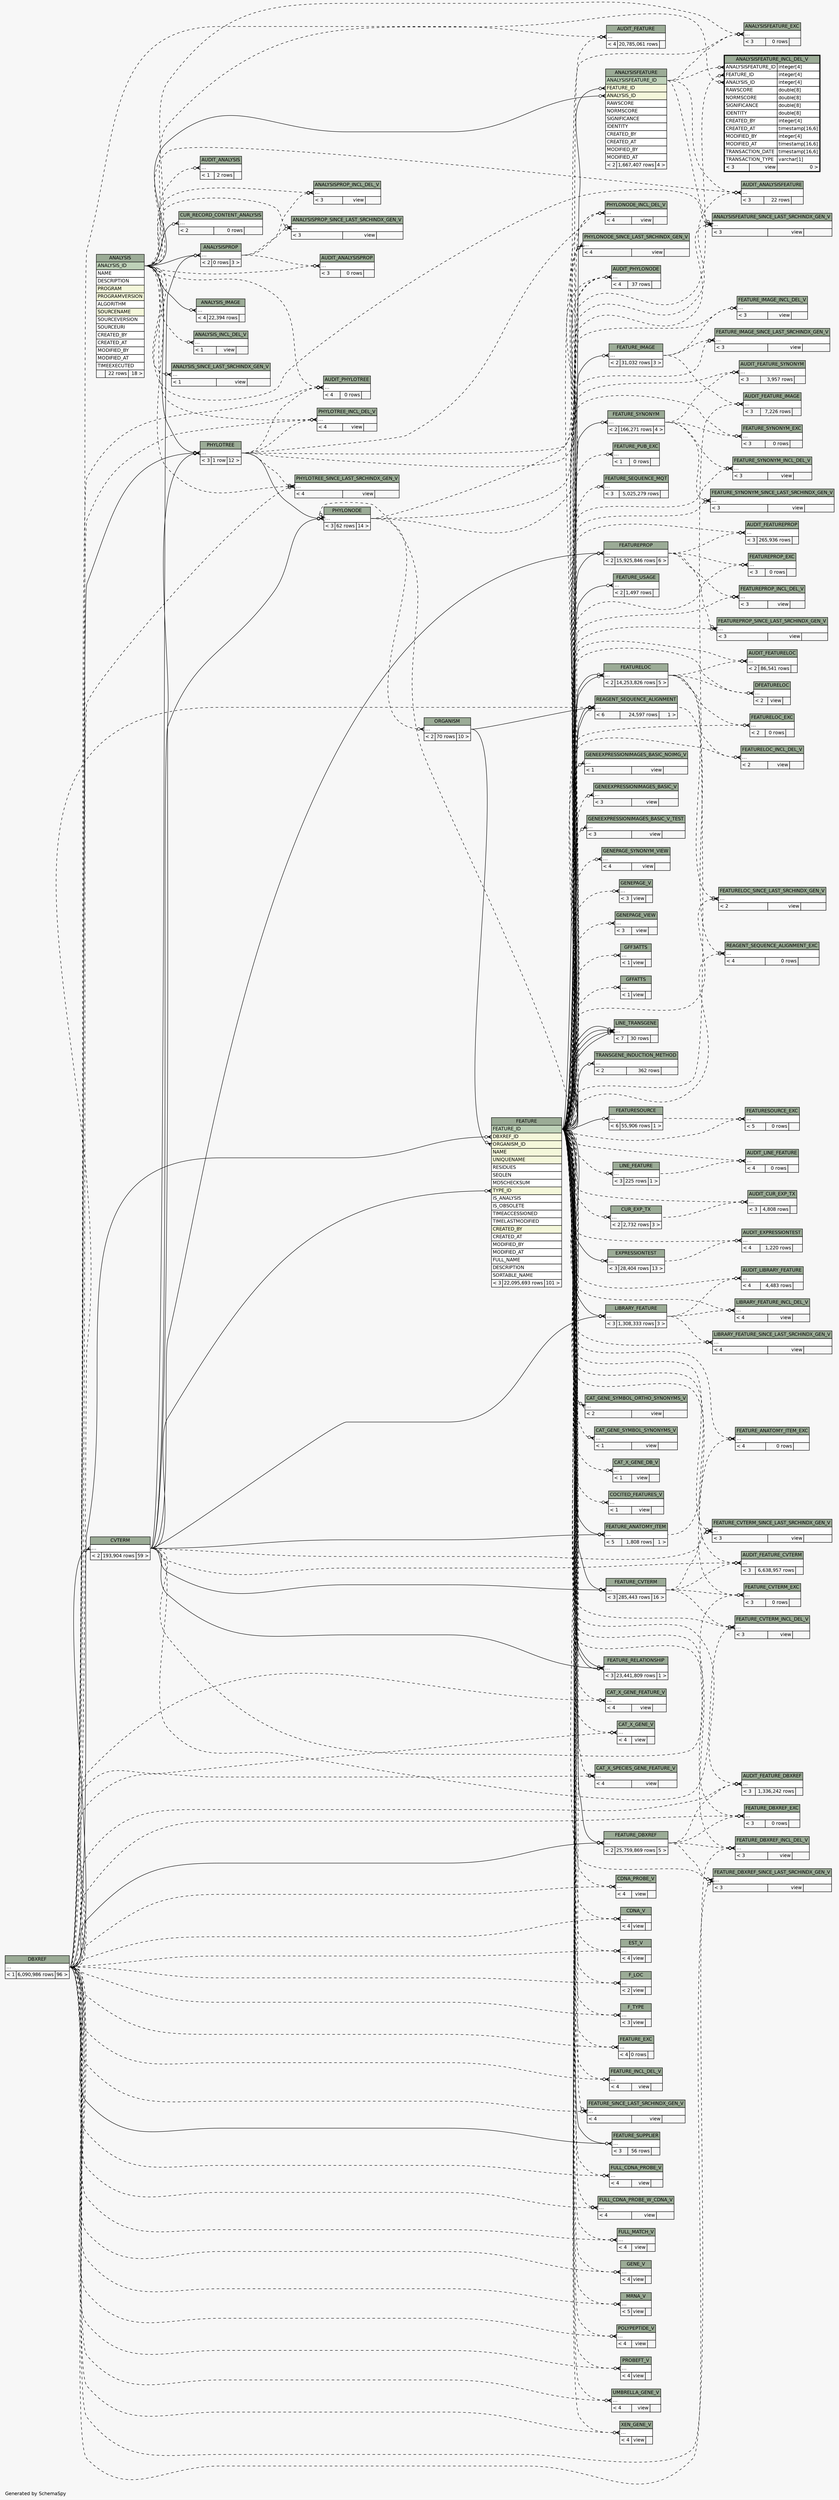 // dot 2.38.0 on Windows 10 10.0
// SchemaSpy rev Unknown
digraph "impliedTwoDegreesRelationshipsDiagram" {
  graph [
    rankdir="RL"
    bgcolor="#f7f7f7"
    label="\nGenerated by SchemaSpy"
    labeljust="l"
    nodesep="0.18"
    ranksep="0.46"
    fontname="Helvetica"
    fontsize="11"
  ];
  node [
    fontname="Helvetica"
    fontsize="11"
    shape="plaintext"
  ];
  edge [
    arrowsize="0.8"
  ];
  "ANALYSIS_IMAGE":"elipses":w -> "ANALYSIS":"ANALYSIS_ID":e [arrowhead=none dir=back arrowtail=crowodot];
  "ANALYSIS_INCL_DEL_V":"elipses":w -> "ANALYSIS":"ANALYSIS_ID":e [arrowhead=none dir=back arrowtail=crowodot style=dashed];
  "ANALYSIS_SINCE_LAST_SRCHINDX_GEN_V":"elipses":w -> "ANALYSIS":"ANALYSIS_ID":e [arrowhead=none dir=back arrowtail=crowodot style=dashed];
  "ANALYSISFEATURE":"ANALYSIS_ID":w -> "ANALYSIS":"ANALYSIS_ID":e [arrowhead=none dir=back arrowtail=crowodot];
  "ANALYSISFEATURE":"FEATURE_ID":w -> "FEATURE":"FEATURE_ID":e [arrowhead=none dir=back arrowtail=crowodot];
  "ANALYSISFEATURE_EXC":"elipses":w -> "ANALYSIS":"ANALYSIS_ID":e [arrowhead=none dir=back arrowtail=crowodot style=dashed];
  "ANALYSISFEATURE_EXC":"elipses":w -> "ANALYSISFEATURE":"ANALYSISFEATURE_ID":e [arrowhead=none dir=back arrowtail=crowodot style=dashed];
  "ANALYSISFEATURE_EXC":"elipses":w -> "FEATURE":"FEATURE_ID":e [arrowhead=none dir=back arrowtail=crowodot style=dashed];
  "ANALYSISFEATURE_INCL_DEL_V":"ANALYSIS_ID":w -> "ANALYSIS":"ANALYSIS_ID":e [arrowhead=none dir=back arrowtail=crowodot style=dashed];
  "ANALYSISFEATURE_INCL_DEL_V":"ANALYSISFEATURE_ID":w -> "ANALYSISFEATURE":"ANALYSISFEATURE_ID":e [arrowhead=none dir=back arrowtail=crowodot style=dashed];
  "ANALYSISFEATURE_INCL_DEL_V":"FEATURE_ID":w -> "FEATURE":"FEATURE_ID":e [arrowhead=none dir=back arrowtail=crowodot style=dashed];
  "ANALYSISFEATURE_SINCE_LAST_SRCHINDX_GEN_V":"elipses":w -> "ANALYSIS":"ANALYSIS_ID":e [arrowhead=none dir=back arrowtail=crowodot style=dashed];
  "ANALYSISFEATURE_SINCE_LAST_SRCHINDX_GEN_V":"elipses":w -> "ANALYSISFEATURE":"ANALYSISFEATURE_ID":e [arrowhead=none dir=back arrowtail=crowodot style=dashed];
  "ANALYSISFEATURE_SINCE_LAST_SRCHINDX_GEN_V":"elipses":w -> "FEATURE":"FEATURE_ID":e [arrowhead=none dir=back arrowtail=crowodot style=dashed];
  "ANALYSISPROP":"elipses":w -> "ANALYSIS":"ANALYSIS_ID":e [arrowhead=none dir=back arrowtail=crowodot];
  "ANALYSISPROP":"elipses":w -> "CVTERM":"elipses":e [arrowhead=none dir=back arrowtail=crowodot];
  "ANALYSISPROP_INCL_DEL_V":"elipses":w -> "ANALYSIS":"ANALYSIS_ID":e [arrowhead=none dir=back arrowtail=crowodot style=dashed];
  "ANALYSISPROP_INCL_DEL_V":"elipses":w -> "ANALYSISPROP":"elipses":e [arrowhead=none dir=back arrowtail=crowodot style=dashed];
  "ANALYSISPROP_SINCE_LAST_SRCHINDX_GEN_V":"elipses":w -> "ANALYSIS":"ANALYSIS_ID":e [arrowhead=none dir=back arrowtail=crowodot style=dashed];
  "ANALYSISPROP_SINCE_LAST_SRCHINDX_GEN_V":"elipses":w -> "ANALYSISPROP":"elipses":e [arrowhead=none dir=back arrowtail=crowodot style=dashed];
  "AUDIT_ANALYSIS":"elipses":w -> "ANALYSIS":"ANALYSIS_ID":e [arrowhead=none dir=back arrowtail=crowodot style=dashed];
  "AUDIT_ANALYSISFEATURE":"elipses":w -> "ANALYSIS":"ANALYSIS_ID":e [arrowhead=none dir=back arrowtail=crowodot style=dashed];
  "AUDIT_ANALYSISFEATURE":"elipses":w -> "ANALYSISFEATURE":"ANALYSISFEATURE_ID":e [arrowhead=none dir=back arrowtail=crowodot style=dashed];
  "AUDIT_ANALYSISFEATURE":"elipses":w -> "FEATURE":"FEATURE_ID":e [arrowhead=none dir=back arrowtail=crowodot style=dashed];
  "AUDIT_ANALYSISPROP":"elipses":w -> "ANALYSIS":"ANALYSIS_ID":e [arrowhead=none dir=back arrowtail=crowodot style=dashed];
  "AUDIT_ANALYSISPROP":"elipses":w -> "ANALYSISPROP":"elipses":e [arrowhead=none dir=back arrowtail=crowodot style=dashed];
  "AUDIT_CUR_EXP_TX":"elipses":w -> "CUR_EXP_TX":"elipses":e [arrowhead=none dir=back arrowtail=crowodot style=dashed];
  "AUDIT_CUR_EXP_TX":"elipses":w -> "FEATURE":"FEATURE_ID":e [arrowhead=none dir=back arrowtail=crowodot style=dashed];
  "AUDIT_EXPRESSIONTEST":"elipses":w -> "EXPRESSIONTEST":"elipses":e [arrowhead=none dir=back arrowtail=crowodot style=dashed];
  "AUDIT_EXPRESSIONTEST":"elipses":w -> "FEATURE":"FEATURE_ID":e [arrowhead=none dir=back arrowtail=crowodot style=dashed];
  "AUDIT_FEATURE":"elipses":w -> "DBXREF":"elipses":e [arrowhead=none dir=back arrowtail=crowodot style=dashed];
  "AUDIT_FEATURE":"elipses":w -> "FEATURE":"FEATURE_ID":e [arrowhead=none dir=back arrowtail=crowodot style=dashed];
  "AUDIT_FEATURE_CVTERM":"elipses":w -> "CVTERM":"elipses":e [arrowhead=none dir=back arrowtail=crowodot style=dashed];
  "AUDIT_FEATURE_CVTERM":"elipses":w -> "FEATURE_CVTERM":"elipses":e [arrowhead=none dir=back arrowtail=crowodot style=dashed];
  "AUDIT_FEATURE_CVTERM":"elipses":w -> "FEATURE":"FEATURE_ID":e [arrowhead=none dir=back arrowtail=crowodot style=dashed];
  "AUDIT_FEATURE_DBXREF":"elipses":w -> "DBXREF":"elipses":e [arrowhead=none dir=back arrowtail=crowodot style=dashed];
  "AUDIT_FEATURE_DBXREF":"elipses":w -> "FEATURE_DBXREF":"elipses":e [arrowhead=none dir=back arrowtail=crowodot style=dashed];
  "AUDIT_FEATURE_DBXREF":"elipses":w -> "FEATURE":"FEATURE_ID":e [arrowhead=none dir=back arrowtail=crowodot style=dashed];
  "AUDIT_FEATURE_IMAGE":"elipses":w -> "FEATURE":"FEATURE_ID":e [arrowhead=none dir=back arrowtail=crowodot style=dashed];
  "AUDIT_FEATURE_IMAGE":"elipses":w -> "FEATURE_IMAGE":"elipses":e [arrowhead=none dir=back arrowtail=crowodot style=dashed];
  "AUDIT_FEATURE_SYNONYM":"elipses":w -> "FEATURE":"FEATURE_ID":e [arrowhead=none dir=back arrowtail=crowodot style=dashed];
  "AUDIT_FEATURE_SYNONYM":"elipses":w -> "FEATURE_SYNONYM":"elipses":e [arrowhead=none dir=back arrowtail=crowodot style=dashed];
  "AUDIT_FEATURELOC":"elipses":w -> "FEATURE":"FEATURE_ID":e [arrowhead=none dir=back arrowtail=crowodot style=dashed];
  "AUDIT_FEATURELOC":"elipses":w -> "FEATURELOC":"elipses":e [arrowhead=none dir=back arrowtail=crowodot style=dashed];
  "AUDIT_FEATUREPROP":"elipses":w -> "FEATURE":"FEATURE_ID":e [arrowhead=none dir=back arrowtail=crowodot style=dashed];
  "AUDIT_FEATUREPROP":"elipses":w -> "FEATUREPROP":"elipses":e [arrowhead=none dir=back arrowtail=crowodot style=dashed];
  "AUDIT_LIBRARY_FEATURE":"elipses":w -> "FEATURE":"FEATURE_ID":e [arrowhead=none dir=back arrowtail=crowodot style=dashed];
  "AUDIT_LIBRARY_FEATURE":"elipses":w -> "LIBRARY_FEATURE":"elipses":e [arrowhead=none dir=back arrowtail=crowodot style=dashed];
  "AUDIT_LINE_FEATURE":"elipses":w -> "FEATURE":"FEATURE_ID":e [arrowhead=none dir=back arrowtail=crowodot style=dashed];
  "AUDIT_LINE_FEATURE":"elipses":w -> "LINE_FEATURE":"elipses":e [arrowhead=none dir=back arrowtail=crowodot style=dashed];
  "AUDIT_PHYLONODE":"elipses":w -> "FEATURE":"FEATURE_ID":e [arrowhead=none dir=back arrowtail=crowodot style=dashed];
  "AUDIT_PHYLONODE":"elipses":w -> "PHYLONODE":"elipses":e [arrowhead=none dir=back arrowtail=crowodot style=dashed];
  "AUDIT_PHYLONODE":"elipses":w -> "PHYLOTREE":"elipses":e [arrowhead=none dir=back arrowtail=crowodot style=dashed];
  "AUDIT_PHYLOTREE":"elipses":w -> "ANALYSIS":"ANALYSIS_ID":e [arrowhead=none dir=back arrowtail=crowodot style=dashed];
  "AUDIT_PHYLOTREE":"elipses":w -> "DBXREF":"elipses":e [arrowhead=none dir=back arrowtail=crowodot style=dashed];
  "AUDIT_PHYLOTREE":"elipses":w -> "PHYLOTREE":"elipses":e [arrowhead=none dir=back arrowtail=crowodot style=dashed];
  "CAT_GENE_SYMBOL_ORTHO_SYNONYMS_V":"elipses":w -> "FEATURE":"FEATURE_ID":e [arrowhead=none dir=back arrowtail=crowodot style=dashed];
  "CAT_GENE_SYMBOL_SYNONYMS_V":"elipses":w -> "FEATURE":"FEATURE_ID":e [arrowhead=none dir=back arrowtail=crowodot style=dashed];
  "CAT_X_GENE_DB_V":"elipses":w -> "FEATURE":"FEATURE_ID":e [arrowhead=none dir=back arrowtail=crowodot style=dashed];
  "CAT_X_GENE_FEATURE_V":"elipses":w -> "DBXREF":"elipses":e [arrowhead=none dir=back arrowtail=crowodot style=dashed];
  "CAT_X_GENE_FEATURE_V":"elipses":w -> "FEATURE":"FEATURE_ID":e [arrowhead=none dir=back arrowtail=crowodot style=dashed];
  "CAT_X_GENE_V":"elipses":w -> "DBXREF":"elipses":e [arrowhead=none dir=back arrowtail=crowodot style=dashed];
  "CAT_X_GENE_V":"elipses":w -> "FEATURE":"FEATURE_ID":e [arrowhead=none dir=back arrowtail=crowodot style=dashed];
  "CAT_X_SPECIES_GENE_FEATURE_V":"elipses":w -> "DBXREF":"elipses":e [arrowhead=none dir=back arrowtail=crowodot style=dashed];
  "CAT_X_SPECIES_GENE_FEATURE_V":"elipses":w -> "FEATURE":"FEATURE_ID":e [arrowhead=none dir=back arrowtail=crowodot style=dashed];
  "CDNA_PROBE_V":"elipses":w -> "DBXREF":"elipses":e [arrowhead=none dir=back arrowtail=crowodot style=dashed];
  "CDNA_PROBE_V":"elipses":w -> "FEATURE":"FEATURE_ID":e [arrowhead=none dir=back arrowtail=crowodot style=dashed];
  "CDNA_V":"elipses":w -> "DBXREF":"elipses":e [arrowhead=none dir=back arrowtail=crowodot style=dashed];
  "CDNA_V":"elipses":w -> "FEATURE":"FEATURE_ID":e [arrowhead=none dir=back arrowtail=crowodot style=dashed];
  "COCITED_FEATURES_V":"elipses":w -> "FEATURE":"FEATURE_ID":e [arrowhead=none dir=back arrowtail=crowodot style=dashed];
  "CUR_EXP_TX":"elipses":w -> "FEATURE":"FEATURE_ID":e [arrowhead=none dir=back arrowtail=crowodot style=dashed];
  "CUR_RECORD_CONTENT_ANALYSIS":"elipses":w -> "ANALYSIS":"ANALYSIS_ID":e [arrowhead=none dir=back arrowtail=crowodot];
  "CVTERM":"elipses":w -> "DBXREF":"elipses":e [arrowhead=none dir=back arrowtail=crowodot];
  "DFEATURELOC":"elipses":w -> "FEATURE":"FEATURE_ID":e [arrowhead=none dir=back arrowtail=crowodot style=dashed];
  "DFEATURELOC":"elipses":w -> "FEATURELOC":"elipses":e [arrowhead=none dir=back arrowtail=crowodot style=dashed];
  "EST_V":"elipses":w -> "DBXREF":"elipses":e [arrowhead=none dir=back arrowtail=crowodot style=dashed];
  "EST_V":"elipses":w -> "FEATURE":"FEATURE_ID":e [arrowhead=none dir=back arrowtail=crowodot style=dashed];
  "EXPRESSIONTEST":"elipses":w -> "FEATURE":"FEATURE_ID":e [arrowhead=none dir=back arrowtail=crowodot];
  "F_LOC":"elipses":w -> "DBXREF":"elipses":e [arrowhead=none dir=back arrowtail=crowodot style=dashed];
  "F_LOC":"elipses":w -> "FEATURE":"FEATURE_ID":e [arrowhead=none dir=back arrowtail=crowodot style=dashed];
  "F_TYPE":"elipses":w -> "DBXREF":"elipses":e [arrowhead=none dir=back arrowtail=crowodot style=dashed];
  "F_TYPE":"elipses":w -> "FEATURE":"FEATURE_ID":e [arrowhead=none dir=back arrowtail=crowodot style=dashed];
  "FEATURE":"DBXREF_ID":w -> "DBXREF":"elipses":e [arrowhead=none dir=back arrowtail=crowodot];
  "FEATURE":"ORGANISM_ID":w -> "ORGANISM":"elipses":e [arrowhead=none dir=back arrowtail=crowodot];
  "FEATURE":"TYPE_ID":w -> "CVTERM":"elipses":e [arrowhead=none dir=back arrowtail=crowodot];
  "FEATURE_ANATOMY_ITEM":"elipses":w -> "FEATURE":"FEATURE_ID":e [arrowhead=none dir=back arrowtail=crowodot];
  "FEATURE_ANATOMY_ITEM":"elipses":w -> "CVTERM":"elipses":e [arrowhead=none dir=back arrowtail=crowodot];
  "FEATURE_ANATOMY_ITEM_EXC":"elipses":w -> "FEATURE_ANATOMY_ITEM":"elipses":e [arrowhead=none dir=back arrowtail=crowodot style=dashed];
  "FEATURE_ANATOMY_ITEM_EXC":"elipses":w -> "FEATURE":"FEATURE_ID":e [arrowhead=none dir=back arrowtail=crowodot style=dashed];
  "FEATURE_CVTERM":"elipses":w -> "CVTERM":"elipses":e [arrowhead=none dir=back arrowtail=crowodot];
  "FEATURE_CVTERM":"elipses":w -> "FEATURE":"FEATURE_ID":e [arrowhead=none dir=back arrowtail=crowodot];
  "FEATURE_CVTERM_EXC":"elipses":w -> "CVTERM":"elipses":e [arrowhead=none dir=back arrowtail=crowodot style=dashed];
  "FEATURE_CVTERM_EXC":"elipses":w -> "FEATURE_CVTERM":"elipses":e [arrowhead=none dir=back arrowtail=crowodot style=dashed];
  "FEATURE_CVTERM_EXC":"elipses":w -> "FEATURE":"FEATURE_ID":e [arrowhead=none dir=back arrowtail=crowodot style=dashed];
  "FEATURE_CVTERM_INCL_DEL_V":"elipses":w -> "CVTERM":"elipses":e [arrowhead=none dir=back arrowtail=crowodot style=dashed];
  "FEATURE_CVTERM_INCL_DEL_V":"elipses":w -> "FEATURE_CVTERM":"elipses":e [arrowhead=none dir=back arrowtail=crowodot style=dashed];
  "FEATURE_CVTERM_INCL_DEL_V":"elipses":w -> "FEATURE":"FEATURE_ID":e [arrowhead=none dir=back arrowtail=crowodot style=dashed];
  "FEATURE_CVTERM_SINCE_LAST_SRCHINDX_GEN_V":"elipses":w -> "CVTERM":"elipses":e [arrowhead=none dir=back arrowtail=crowodot style=dashed];
  "FEATURE_CVTERM_SINCE_LAST_SRCHINDX_GEN_V":"elipses":w -> "FEATURE_CVTERM":"elipses":e [arrowhead=none dir=back arrowtail=crowodot style=dashed];
  "FEATURE_CVTERM_SINCE_LAST_SRCHINDX_GEN_V":"elipses":w -> "FEATURE":"FEATURE_ID":e [arrowhead=none dir=back arrowtail=crowodot style=dashed];
  "FEATURE_DBXREF":"elipses":w -> "DBXREF":"elipses":e [arrowhead=none dir=back arrowtail=crowodot];
  "FEATURE_DBXREF":"elipses":w -> "FEATURE":"FEATURE_ID":e [arrowhead=none dir=back arrowtail=crowodot];
  "FEATURE_DBXREF_EXC":"elipses":w -> "DBXREF":"elipses":e [arrowhead=none dir=back arrowtail=crowodot style=dashed];
  "FEATURE_DBXREF_EXC":"elipses":w -> "FEATURE_DBXREF":"elipses":e [arrowhead=none dir=back arrowtail=crowodot style=dashed];
  "FEATURE_DBXREF_EXC":"elipses":w -> "FEATURE":"FEATURE_ID":e [arrowhead=none dir=back arrowtail=crowodot style=dashed];
  "FEATURE_DBXREF_INCL_DEL_V":"elipses":w -> "DBXREF":"elipses":e [arrowhead=none dir=back arrowtail=crowodot style=dashed];
  "FEATURE_DBXREF_INCL_DEL_V":"elipses":w -> "FEATURE_DBXREF":"elipses":e [arrowhead=none dir=back arrowtail=crowodot style=dashed];
  "FEATURE_DBXREF_INCL_DEL_V":"elipses":w -> "FEATURE":"FEATURE_ID":e [arrowhead=none dir=back arrowtail=crowodot style=dashed];
  "FEATURE_DBXREF_SINCE_LAST_SRCHINDX_GEN_V":"elipses":w -> "DBXREF":"elipses":e [arrowhead=none dir=back arrowtail=crowodot style=dashed];
  "FEATURE_DBXREF_SINCE_LAST_SRCHINDX_GEN_V":"elipses":w -> "FEATURE_DBXREF":"elipses":e [arrowhead=none dir=back arrowtail=crowodot style=dashed];
  "FEATURE_DBXREF_SINCE_LAST_SRCHINDX_GEN_V":"elipses":w -> "FEATURE":"FEATURE_ID":e [arrowhead=none dir=back arrowtail=crowodot style=dashed];
  "FEATURE_EXC":"elipses":w -> "DBXREF":"elipses":e [arrowhead=none dir=back arrowtail=crowodot style=dashed];
  "FEATURE_EXC":"elipses":w -> "FEATURE":"FEATURE_ID":e [arrowhead=none dir=back arrowtail=crowodot style=dashed];
  "FEATURE_IMAGE":"elipses":w -> "FEATURE":"FEATURE_ID":e [arrowhead=none dir=back arrowtail=crowodot];
  "FEATURE_IMAGE_INCL_DEL_V":"elipses":w -> "FEATURE":"FEATURE_ID":e [arrowhead=none dir=back arrowtail=crowodot style=dashed];
  "FEATURE_IMAGE_INCL_DEL_V":"elipses":w -> "FEATURE_IMAGE":"elipses":e [arrowhead=none dir=back arrowtail=crowodot style=dashed];
  "FEATURE_IMAGE_SINCE_LAST_SRCHINDX_GEN_V":"elipses":w -> "FEATURE":"FEATURE_ID":e [arrowhead=none dir=back arrowtail=crowodot style=dashed];
  "FEATURE_IMAGE_SINCE_LAST_SRCHINDX_GEN_V":"elipses":w -> "FEATURE_IMAGE":"elipses":e [arrowhead=none dir=back arrowtail=crowodot style=dashed];
  "FEATURE_INCL_DEL_V":"elipses":w -> "DBXREF":"elipses":e [arrowhead=none dir=back arrowtail=crowodot style=dashed];
  "FEATURE_INCL_DEL_V":"elipses":w -> "FEATURE":"FEATURE_ID":e [arrowhead=none dir=back arrowtail=crowodot style=dashed];
  "FEATURE_PUB_EXC":"elipses":w -> "FEATURE":"FEATURE_ID":e [arrowhead=none dir=back arrowtail=crowodot style=dashed];
  "FEATURE_RELATIONSHIP":"elipses":w -> "FEATURE":"FEATURE_ID":e [arrowhead=none dir=back arrowtail=crowodot];
  "FEATURE_RELATIONSHIP":"elipses":w -> "FEATURE":"FEATURE_ID":e [arrowhead=none dir=back arrowtail=crowodot];
  "FEATURE_RELATIONSHIP":"elipses":w -> "CVTERM":"elipses":e [arrowhead=none dir=back arrowtail=crowodot];
  "FEATURE_SEQUENCE_MQT":"elipses":w -> "FEATURE":"FEATURE_ID":e [arrowhead=none dir=back arrowtail=crowodot style=dashed];
  "FEATURE_SINCE_LAST_SRCHINDX_GEN_V":"elipses":w -> "DBXREF":"elipses":e [arrowhead=none dir=back arrowtail=crowodot style=dashed];
  "FEATURE_SINCE_LAST_SRCHINDX_GEN_V":"elipses":w -> "FEATURE":"FEATURE_ID":e [arrowhead=none dir=back arrowtail=crowodot style=dashed];
  "FEATURE_SUPPLIER":"elipses":w -> "DBXREF":"elipses":e [arrowhead=none dir=back arrowtail=crowodot];
  "FEATURE_SUPPLIER":"elipses":w -> "FEATURE":"FEATURE_ID":e [arrowhead=none dir=back arrowtail=crowodot];
  "FEATURE_SYNONYM":"elipses":w -> "FEATURE":"FEATURE_ID":e [arrowhead=none dir=back arrowtail=crowodot];
  "FEATURE_SYNONYM_EXC":"elipses":w -> "FEATURE":"FEATURE_ID":e [arrowhead=none dir=back arrowtail=crowodot style=dashed];
  "FEATURE_SYNONYM_EXC":"elipses":w -> "FEATURE_SYNONYM":"elipses":e [arrowhead=none dir=back arrowtail=crowodot style=dashed];
  "FEATURE_SYNONYM_INCL_DEL_V":"elipses":w -> "FEATURE":"FEATURE_ID":e [arrowhead=none dir=back arrowtail=crowodot style=dashed];
  "FEATURE_SYNONYM_INCL_DEL_V":"elipses":w -> "FEATURE_SYNONYM":"elipses":e [arrowhead=none dir=back arrowtail=crowodot style=dashed];
  "FEATURE_SYNONYM_SINCE_LAST_SRCHINDX_GEN_V":"elipses":w -> "FEATURE":"FEATURE_ID":e [arrowhead=none dir=back arrowtail=crowodot style=dashed];
  "FEATURE_SYNONYM_SINCE_LAST_SRCHINDX_GEN_V":"elipses":w -> "FEATURE_SYNONYM":"elipses":e [arrowhead=none dir=back arrowtail=crowodot style=dashed];
  "FEATURE_USAGE":"elipses":w -> "FEATURE":"FEATURE_ID":e [arrowhead=none dir=back arrowtail=crowodot];
  "FEATURELOC":"elipses":w -> "FEATURE":"FEATURE_ID":e [arrowhead=none dir=back arrowtail=crowodot];
  "FEATURELOC":"elipses":w -> "FEATURE":"FEATURE_ID":e [arrowhead=none dir=back arrowtail=crowodot];
  "FEATURELOC_EXC":"elipses":w -> "FEATURE":"FEATURE_ID":e [arrowhead=none dir=back arrowtail=crowodot style=dashed];
  "FEATURELOC_EXC":"elipses":w -> "FEATURELOC":"elipses":e [arrowhead=none dir=back arrowtail=crowodot style=dashed];
  "FEATURELOC_INCL_DEL_V":"elipses":w -> "FEATURE":"FEATURE_ID":e [arrowhead=none dir=back arrowtail=crowodot style=dashed];
  "FEATURELOC_INCL_DEL_V":"elipses":w -> "FEATURELOC":"elipses":e [arrowhead=none dir=back arrowtail=crowodot style=dashed];
  "FEATURELOC_SINCE_LAST_SRCHINDX_GEN_V":"elipses":w -> "FEATURE":"FEATURE_ID":e [arrowhead=none dir=back arrowtail=crowodot style=dashed];
  "FEATURELOC_SINCE_LAST_SRCHINDX_GEN_V":"elipses":w -> "FEATURELOC":"elipses":e [arrowhead=none dir=back arrowtail=crowodot style=dashed];
  "FEATUREPROP":"elipses":w -> "FEATURE":"FEATURE_ID":e [arrowhead=none dir=back arrowtail=crowodot];
  "FEATUREPROP":"elipses":w -> "CVTERM":"elipses":e [arrowhead=none dir=back arrowtail=crowodot];
  "FEATUREPROP_EXC":"elipses":w -> "FEATURE":"FEATURE_ID":e [arrowhead=none dir=back arrowtail=crowodot style=dashed];
  "FEATUREPROP_EXC":"elipses":w -> "FEATUREPROP":"elipses":e [arrowhead=none dir=back arrowtail=crowodot style=dashed];
  "FEATUREPROP_INCL_DEL_V":"elipses":w -> "FEATURE":"FEATURE_ID":e [arrowhead=none dir=back arrowtail=crowodot style=dashed];
  "FEATUREPROP_INCL_DEL_V":"elipses":w -> "FEATUREPROP":"elipses":e [arrowhead=none dir=back arrowtail=crowodot style=dashed];
  "FEATUREPROP_SINCE_LAST_SRCHINDX_GEN_V":"elipses":w -> "FEATURE":"FEATURE_ID":e [arrowhead=none dir=back arrowtail=crowodot style=dashed];
  "FEATUREPROP_SINCE_LAST_SRCHINDX_GEN_V":"elipses":w -> "FEATUREPROP":"elipses":e [arrowhead=none dir=back arrowtail=crowodot style=dashed];
  "FEATURESOURCE":"elipses":w -> "FEATURE":"FEATURE_ID":e [arrowhead=none dir=back arrowtail=crowodot];
  "FEATURESOURCE_EXC":"elipses":w -> "FEATURE":"FEATURE_ID":e [arrowhead=none dir=back arrowtail=crowodot style=dashed];
  "FEATURESOURCE_EXC":"elipses":w -> "FEATURESOURCE":"elipses":e [arrowhead=none dir=back arrowtail=crowodot style=dashed];
  "FULL_CDNA_PROBE_V":"elipses":w -> "DBXREF":"elipses":e [arrowhead=none dir=back arrowtail=crowodot style=dashed];
  "FULL_CDNA_PROBE_V":"elipses":w -> "FEATURE":"FEATURE_ID":e [arrowhead=none dir=back arrowtail=crowodot style=dashed];
  "FULL_CDNA_PROBE_W_CDNA_V":"elipses":w -> "DBXREF":"elipses":e [arrowhead=none dir=back arrowtail=crowodot style=dashed];
  "FULL_CDNA_PROBE_W_CDNA_V":"elipses":w -> "FEATURE":"FEATURE_ID":e [arrowhead=none dir=back arrowtail=crowodot style=dashed];
  "FULL_MATCH_V":"elipses":w -> "DBXREF":"elipses":e [arrowhead=none dir=back arrowtail=crowodot style=dashed];
  "FULL_MATCH_V":"elipses":w -> "FEATURE":"FEATURE_ID":e [arrowhead=none dir=back arrowtail=crowodot style=dashed];
  "GENE_V":"elipses":w -> "DBXREF":"elipses":e [arrowhead=none dir=back arrowtail=crowodot style=dashed];
  "GENE_V":"elipses":w -> "FEATURE":"FEATURE_ID":e [arrowhead=none dir=back arrowtail=crowodot style=dashed];
  "GENEEXPRESSIONIMAGES_BASIC_NOIMG_V":"elipses":w -> "FEATURE":"FEATURE_ID":e [arrowhead=none dir=back arrowtail=crowodot style=dashed];
  "GENEEXPRESSIONIMAGES_BASIC_V":"elipses":w -> "FEATURE":"FEATURE_ID":e [arrowhead=none dir=back arrowtail=crowodot style=dashed];
  "GENEEXPRESSIONIMAGES_BASIC_V_TEST":"elipses":w -> "FEATURE":"FEATURE_ID":e [arrowhead=none dir=back arrowtail=crowodot style=dashed];
  "GENEPAGE_SYNONYM_VIEW":"elipses":w -> "FEATURE":"FEATURE_ID":e [arrowhead=none dir=back arrowtail=crowodot style=dashed];
  "GENEPAGE_V":"elipses":w -> "FEATURE":"FEATURE_ID":e [arrowhead=none dir=back arrowtail=crowodot style=dashed];
  "GENEPAGE_VIEW":"elipses":w -> "FEATURE":"FEATURE_ID":e [arrowhead=none dir=back arrowtail=crowodot style=dashed];
  "GFF3ATTS":"elipses":w -> "FEATURE":"FEATURE_ID":e [arrowhead=none dir=back arrowtail=crowodot style=dashed];
  "GFFATTS":"elipses":w -> "FEATURE":"FEATURE_ID":e [arrowhead=none dir=back arrowtail=crowodot style=dashed];
  "LIBRARY_FEATURE":"elipses":w -> "FEATURE":"FEATURE_ID":e [arrowhead=none dir=back arrowtail=crowodot];
  "LIBRARY_FEATURE":"elipses":w -> "CVTERM":"elipses":e [arrowhead=none dir=back arrowtail=crowodot];
  "LIBRARY_FEATURE_INCL_DEL_V":"elipses":w -> "FEATURE":"FEATURE_ID":e [arrowhead=none dir=back arrowtail=crowodot style=dashed];
  "LIBRARY_FEATURE_INCL_DEL_V":"elipses":w -> "LIBRARY_FEATURE":"elipses":e [arrowhead=none dir=back arrowtail=crowodot style=dashed];
  "LIBRARY_FEATURE_SINCE_LAST_SRCHINDX_GEN_V":"elipses":w -> "FEATURE":"FEATURE_ID":e [arrowhead=none dir=back arrowtail=crowodot style=dashed];
  "LIBRARY_FEATURE_SINCE_LAST_SRCHINDX_GEN_V":"elipses":w -> "LIBRARY_FEATURE":"elipses":e [arrowhead=none dir=back arrowtail=crowodot style=dashed];
  "LINE_FEATURE":"elipses":w -> "FEATURE":"FEATURE_ID":e [arrowhead=none dir=back arrowtail=crowodot style=dashed];
  "LINE_TRANSGENE":"elipses":w -> "FEATURE":"FEATURE_ID":e [arrowhead=none dir=back arrowtail=crowodot];
  "LINE_TRANSGENE":"elipses":w -> "FEATURE":"FEATURE_ID":e [arrowhead=none dir=back arrowtail=crowodot];
  "LINE_TRANSGENE":"elipses":w -> "FEATURE":"FEATURE_ID":e [arrowhead=none dir=back arrowtail=crowodot];
  "LINE_TRANSGENE":"elipses":w -> "FEATURE":"FEATURE_ID":e [arrowhead=none dir=back arrowtail=crowodot];
  "MRNA_V":"elipses":w -> "DBXREF":"elipses":e [arrowhead=none dir=back arrowtail=crowodot style=dashed];
  "MRNA_V":"elipses":w -> "FEATURE":"FEATURE_ID":e [arrowhead=none dir=back arrowtail=crowodot style=dashed];
  "ORGANISM":"elipses":w -> "PHYLONODE":"elipses":e [arrowhead=none dir=back arrowtail=crowodot style=dashed];
  "PHYLONODE":"elipses":w -> "FEATURE":"FEATURE_ID":e [arrowhead=none dir=back arrowtail=crowodot style=dashed];
  "PHYLONODE":"elipses":w -> "PHYLOTREE":"elipses":e [arrowhead=none dir=back arrowtail=crowodot];
  "PHYLONODE":"elipses":w -> "CVTERM":"elipses":e [arrowhead=none dir=back arrowtail=crowodot];
  "PHYLONODE_INCL_DEL_V":"elipses":w -> "FEATURE":"FEATURE_ID":e [arrowhead=none dir=back arrowtail=crowodot style=dashed];
  "PHYLONODE_INCL_DEL_V":"elipses":w -> "PHYLONODE":"elipses":e [arrowhead=none dir=back arrowtail=crowodot style=dashed];
  "PHYLONODE_INCL_DEL_V":"elipses":w -> "PHYLOTREE":"elipses":e [arrowhead=none dir=back arrowtail=crowodot style=dashed];
  "PHYLONODE_SINCE_LAST_SRCHINDX_GEN_V":"elipses":w -> "FEATURE":"FEATURE_ID":e [arrowhead=none dir=back arrowtail=crowodot style=dashed];
  "PHYLONODE_SINCE_LAST_SRCHINDX_GEN_V":"elipses":w -> "PHYLONODE":"elipses":e [arrowhead=none dir=back arrowtail=crowodot style=dashed];
  "PHYLONODE_SINCE_LAST_SRCHINDX_GEN_V":"elipses":w -> "PHYLOTREE":"elipses":e [arrowhead=none dir=back arrowtail=crowodot style=dashed];
  "PHYLOTREE":"elipses":w -> "ANALYSIS":"ANALYSIS_ID":e [arrowhead=none dir=back arrowtail=crowodot];
  "PHYLOTREE":"elipses":w -> "DBXREF":"elipses":e [arrowhead=none dir=back arrowtail=crowodot];
  "PHYLOTREE":"elipses":w -> "CVTERM":"elipses":e [arrowhead=none dir=back arrowtail=crowodot];
  "PHYLOTREE_INCL_DEL_V":"elipses":w -> "ANALYSIS":"ANALYSIS_ID":e [arrowhead=none dir=back arrowtail=crowodot style=dashed];
  "PHYLOTREE_INCL_DEL_V":"elipses":w -> "DBXREF":"elipses":e [arrowhead=none dir=back arrowtail=crowodot style=dashed];
  "PHYLOTREE_INCL_DEL_V":"elipses":w -> "PHYLOTREE":"elipses":e [arrowhead=none dir=back arrowtail=crowodot style=dashed];
  "PHYLOTREE_SINCE_LAST_SRCHINDX_GEN_V":"elipses":w -> "ANALYSIS":"ANALYSIS_ID":e [arrowhead=none dir=back arrowtail=crowodot style=dashed];
  "PHYLOTREE_SINCE_LAST_SRCHINDX_GEN_V":"elipses":w -> "DBXREF":"elipses":e [arrowhead=none dir=back arrowtail=crowodot style=dashed];
  "PHYLOTREE_SINCE_LAST_SRCHINDX_GEN_V":"elipses":w -> "PHYLOTREE":"elipses":e [arrowhead=none dir=back arrowtail=crowodot style=dashed];
  "POLYPEPTIDE_V":"elipses":w -> "DBXREF":"elipses":e [arrowhead=none dir=back arrowtail=crowodot style=dashed];
  "POLYPEPTIDE_V":"elipses":w -> "FEATURE":"FEATURE_ID":e [arrowhead=none dir=back arrowtail=crowodot style=dashed];
  "PROBEFT_V":"elipses":w -> "DBXREF":"elipses":e [arrowhead=none dir=back arrowtail=crowodot style=dashed];
  "PROBEFT_V":"elipses":w -> "FEATURE":"FEATURE_ID":e [arrowhead=none dir=back arrowtail=crowodot style=dashed];
  "REAGENT_SEQUENCE_ALIGNMENT":"elipses":w -> "DBXREF":"elipses":e [arrowhead=none dir=back arrowtail=crowodot style=dashed];
  "REAGENT_SEQUENCE_ALIGNMENT":"elipses":w -> "FEATURE":"FEATURE_ID":e [arrowhead=none dir=back arrowtail=crowodot];
  "REAGENT_SEQUENCE_ALIGNMENT":"elipses":w -> "FEATURE":"FEATURE_ID":e [arrowhead=none dir=back arrowtail=crowodot];
  "REAGENT_SEQUENCE_ALIGNMENT":"elipses":w -> "ORGANISM":"elipses":e [arrowhead=none dir=back arrowtail=crowodot];
  "REAGENT_SEQUENCE_ALIGNMENT_EXC":"elipses":w -> "FEATURE":"FEATURE_ID":e [arrowhead=none dir=back arrowtail=crowodot style=dashed];
  "REAGENT_SEQUENCE_ALIGNMENT_EXC":"elipses":w -> "REAGENT_SEQUENCE_ALIGNMENT":"elipses":e [arrowhead=none dir=back arrowtail=crowodot style=dashed];
  "TRANSGENE_INDUCTION_METHOD":"elipses":w -> "FEATURE":"FEATURE_ID":e [arrowhead=none dir=back arrowtail=crowodot];
  "UMBRELLA_GENE_V":"elipses":w -> "DBXREF":"elipses":e [arrowhead=none dir=back arrowtail=crowodot style=dashed];
  "UMBRELLA_GENE_V":"elipses":w -> "FEATURE":"FEATURE_ID":e [arrowhead=none dir=back arrowtail=crowodot style=dashed];
  "XEN_GENE_V":"elipses":w -> "DBXREF":"elipses":e [arrowhead=none dir=back arrowtail=crowodot style=dashed];
  "XEN_GENE_V":"elipses":w -> "FEATURE":"FEATURE_ID":e [arrowhead=none dir=back arrowtail=crowodot style=dashed];
  "ANALYSIS" [
    label=<
    <TABLE BORDER="0" CELLBORDER="1" CELLSPACING="0" BGCOLOR="#ffffff">
      <TR><TD COLSPAN="3" BGCOLOR="#9bab96" ALIGN="CENTER">ANALYSIS</TD></TR>
      <TR><TD PORT="ANALYSIS_ID" COLSPAN="3" BGCOLOR="#bed1b8" ALIGN="LEFT">ANALYSIS_ID</TD></TR>
      <TR><TD PORT="NAME" COLSPAN="3" ALIGN="LEFT">NAME</TD></TR>
      <TR><TD PORT="DESCRIPTION" COLSPAN="3" ALIGN="LEFT">DESCRIPTION</TD></TR>
      <TR><TD PORT="PROGRAM" COLSPAN="3" BGCOLOR="#f4f7da" ALIGN="LEFT">PROGRAM</TD></TR>
      <TR><TD PORT="PROGRAMVERSION" COLSPAN="3" BGCOLOR="#f4f7da" ALIGN="LEFT">PROGRAMVERSION</TD></TR>
      <TR><TD PORT="ALGORITHM" COLSPAN="3" ALIGN="LEFT">ALGORITHM</TD></TR>
      <TR><TD PORT="SOURCENAME" COLSPAN="3" BGCOLOR="#f4f7da" ALIGN="LEFT">SOURCENAME</TD></TR>
      <TR><TD PORT="SOURCEVERSION" COLSPAN="3" ALIGN="LEFT">SOURCEVERSION</TD></TR>
      <TR><TD PORT="SOURCEURI" COLSPAN="3" ALIGN="LEFT">SOURCEURI</TD></TR>
      <TR><TD PORT="CREATED_BY" COLSPAN="3" ALIGN="LEFT">CREATED_BY</TD></TR>
      <TR><TD PORT="CREATED_AT" COLSPAN="3" ALIGN="LEFT">CREATED_AT</TD></TR>
      <TR><TD PORT="MODIFIED_BY" COLSPAN="3" ALIGN="LEFT">MODIFIED_BY</TD></TR>
      <TR><TD PORT="MODIFIED_AT" COLSPAN="3" ALIGN="LEFT">MODIFIED_AT</TD></TR>
      <TR><TD PORT="TIMEEXECUTED" COLSPAN="3" ALIGN="LEFT">TIMEEXECUTED</TD></TR>
      <TR><TD ALIGN="LEFT" BGCOLOR="#f7f7f7">  </TD><TD ALIGN="RIGHT" BGCOLOR="#f7f7f7">22 rows</TD><TD ALIGN="RIGHT" BGCOLOR="#f7f7f7">18 &gt;</TD></TR>
    </TABLE>>
    URL="ANALYSIS.html"
    tooltip="ANALYSIS"
  ];
  "ANALYSIS_IMAGE" [
    label=<
    <TABLE BORDER="0" CELLBORDER="1" CELLSPACING="0" BGCOLOR="#ffffff">
      <TR><TD COLSPAN="3" BGCOLOR="#9bab96" ALIGN="CENTER">ANALYSIS_IMAGE</TD></TR>
      <TR><TD PORT="elipses" COLSPAN="3" ALIGN="LEFT">...</TD></TR>
      <TR><TD ALIGN="LEFT" BGCOLOR="#f7f7f7">&lt; 4</TD><TD ALIGN="RIGHT" BGCOLOR="#f7f7f7">22,394 rows</TD><TD ALIGN="RIGHT" BGCOLOR="#f7f7f7">  </TD></TR>
    </TABLE>>
    URL="ANALYSIS_IMAGE.html"
    tooltip="ANALYSIS_IMAGE"
  ];
  "ANALYSIS_INCL_DEL_V" [
    label=<
    <TABLE BORDER="0" CELLBORDER="1" CELLSPACING="0" BGCOLOR="#ffffff">
      <TR><TD COLSPAN="3" BGCOLOR="#9bab96" ALIGN="CENTER">ANALYSIS_INCL_DEL_V</TD></TR>
      <TR><TD PORT="elipses" COLSPAN="3" ALIGN="LEFT">...</TD></TR>
      <TR><TD ALIGN="LEFT" BGCOLOR="#f7f7f7">&lt; 1</TD><TD ALIGN="RIGHT" BGCOLOR="#f7f7f7">view</TD><TD ALIGN="RIGHT" BGCOLOR="#f7f7f7">  </TD></TR>
    </TABLE>>
    URL="ANALYSIS_INCL_DEL_V.html"
    tooltip="ANALYSIS_INCL_DEL_V"
  ];
  "ANALYSIS_SINCE_LAST_SRCHINDX_GEN_V" [
    label=<
    <TABLE BORDER="0" CELLBORDER="1" CELLSPACING="0" BGCOLOR="#ffffff">
      <TR><TD COLSPAN="3" BGCOLOR="#9bab96" ALIGN="CENTER">ANALYSIS_SINCE_LAST_SRCHINDX_GEN_V</TD></TR>
      <TR><TD PORT="elipses" COLSPAN="3" ALIGN="LEFT">...</TD></TR>
      <TR><TD ALIGN="LEFT" BGCOLOR="#f7f7f7">&lt; 1</TD><TD ALIGN="RIGHT" BGCOLOR="#f7f7f7">view</TD><TD ALIGN="RIGHT" BGCOLOR="#f7f7f7">  </TD></TR>
    </TABLE>>
    URL="ANALYSIS_SINCE_LAST_SRCHINDX_GEN_V.html"
    tooltip="ANALYSIS_SINCE_LAST_SRCHINDX_GEN_V"
  ];
  "ANALYSISFEATURE" [
    label=<
    <TABLE BORDER="0" CELLBORDER="1" CELLSPACING="0" BGCOLOR="#ffffff">
      <TR><TD COLSPAN="3" BGCOLOR="#9bab96" ALIGN="CENTER">ANALYSISFEATURE</TD></TR>
      <TR><TD PORT="ANALYSISFEATURE_ID" COLSPAN="3" BGCOLOR="#bed1b8" ALIGN="LEFT">ANALYSISFEATURE_ID</TD></TR>
      <TR><TD PORT="FEATURE_ID" COLSPAN="3" BGCOLOR="#f4f7da" ALIGN="LEFT">FEATURE_ID</TD></TR>
      <TR><TD PORT="ANALYSIS_ID" COLSPAN="3" BGCOLOR="#f4f7da" ALIGN="LEFT">ANALYSIS_ID</TD></TR>
      <TR><TD PORT="RAWSCORE" COLSPAN="3" ALIGN="LEFT">RAWSCORE</TD></TR>
      <TR><TD PORT="NORMSCORE" COLSPAN="3" ALIGN="LEFT">NORMSCORE</TD></TR>
      <TR><TD PORT="SIGNIFICANCE" COLSPAN="3" ALIGN="LEFT">SIGNIFICANCE</TD></TR>
      <TR><TD PORT="IDENTITY" COLSPAN="3" ALIGN="LEFT">IDENTITY</TD></TR>
      <TR><TD PORT="CREATED_BY" COLSPAN="3" ALIGN="LEFT">CREATED_BY</TD></TR>
      <TR><TD PORT="CREATED_AT" COLSPAN="3" ALIGN="LEFT">CREATED_AT</TD></TR>
      <TR><TD PORT="MODIFIED_BY" COLSPAN="3" ALIGN="LEFT">MODIFIED_BY</TD></TR>
      <TR><TD PORT="MODIFIED_AT" COLSPAN="3" ALIGN="LEFT">MODIFIED_AT</TD></TR>
      <TR><TD ALIGN="LEFT" BGCOLOR="#f7f7f7">&lt; 2</TD><TD ALIGN="RIGHT" BGCOLOR="#f7f7f7">1,667,407 rows</TD><TD ALIGN="RIGHT" BGCOLOR="#f7f7f7">4 &gt;</TD></TR>
    </TABLE>>
    URL="ANALYSISFEATURE.html"
    tooltip="ANALYSISFEATURE"
  ];
  "ANALYSISFEATURE_EXC" [
    label=<
    <TABLE BORDER="0" CELLBORDER="1" CELLSPACING="0" BGCOLOR="#ffffff">
      <TR><TD COLSPAN="3" BGCOLOR="#9bab96" ALIGN="CENTER">ANALYSISFEATURE_EXC</TD></TR>
      <TR><TD PORT="elipses" COLSPAN="3" ALIGN="LEFT">...</TD></TR>
      <TR><TD ALIGN="LEFT" BGCOLOR="#f7f7f7">&lt; 3</TD><TD ALIGN="RIGHT" BGCOLOR="#f7f7f7">0 rows</TD><TD ALIGN="RIGHT" BGCOLOR="#f7f7f7">  </TD></TR>
    </TABLE>>
    URL="ANALYSISFEATURE_EXC.html"
    tooltip="ANALYSISFEATURE_EXC"
  ];
  "ANALYSISFEATURE_INCL_DEL_V" [
    label=<
    <TABLE BORDER="2" CELLBORDER="1" CELLSPACING="0" BGCOLOR="#ffffff">
      <TR><TD COLSPAN="3" BGCOLOR="#9bab96" ALIGN="CENTER">ANALYSISFEATURE_INCL_DEL_V</TD></TR>
      <TR><TD PORT="ANALYSISFEATURE_ID" COLSPAN="2" ALIGN="LEFT">ANALYSISFEATURE_ID</TD><TD PORT="ANALYSISFEATURE_ID.type" ALIGN="LEFT">integer[4]</TD></TR>
      <TR><TD PORT="FEATURE_ID" COLSPAN="2" ALIGN="LEFT">FEATURE_ID</TD><TD PORT="FEATURE_ID.type" ALIGN="LEFT">integer[4]</TD></TR>
      <TR><TD PORT="ANALYSIS_ID" COLSPAN="2" ALIGN="LEFT">ANALYSIS_ID</TD><TD PORT="ANALYSIS_ID.type" ALIGN="LEFT">integer[4]</TD></TR>
      <TR><TD PORT="RAWSCORE" COLSPAN="2" ALIGN="LEFT">RAWSCORE</TD><TD PORT="RAWSCORE.type" ALIGN="LEFT">double[8]</TD></TR>
      <TR><TD PORT="NORMSCORE" COLSPAN="2" ALIGN="LEFT">NORMSCORE</TD><TD PORT="NORMSCORE.type" ALIGN="LEFT">double[8]</TD></TR>
      <TR><TD PORT="SIGNIFICANCE" COLSPAN="2" ALIGN="LEFT">SIGNIFICANCE</TD><TD PORT="SIGNIFICANCE.type" ALIGN="LEFT">double[8]</TD></TR>
      <TR><TD PORT="IDENTITY" COLSPAN="2" ALIGN="LEFT">IDENTITY</TD><TD PORT="IDENTITY.type" ALIGN="LEFT">double[8]</TD></TR>
      <TR><TD PORT="CREATED_BY" COLSPAN="2" ALIGN="LEFT">CREATED_BY</TD><TD PORT="CREATED_BY.type" ALIGN="LEFT">integer[4]</TD></TR>
      <TR><TD PORT="CREATED_AT" COLSPAN="2" ALIGN="LEFT">CREATED_AT</TD><TD PORT="CREATED_AT.type" ALIGN="LEFT">timestamp[16,6]</TD></TR>
      <TR><TD PORT="MODIFIED_BY" COLSPAN="2" ALIGN="LEFT">MODIFIED_BY</TD><TD PORT="MODIFIED_BY.type" ALIGN="LEFT">integer[4]</TD></TR>
      <TR><TD PORT="MODIFIED_AT" COLSPAN="2" ALIGN="LEFT">MODIFIED_AT</TD><TD PORT="MODIFIED_AT.type" ALIGN="LEFT">timestamp[16,6]</TD></TR>
      <TR><TD PORT="TRANSACTION_DATE" COLSPAN="2" ALIGN="LEFT">TRANSACTION_DATE</TD><TD PORT="TRANSACTION_DATE.type" ALIGN="LEFT">timestamp[16,6]</TD></TR>
      <TR><TD PORT="TRANSACTION_TYPE" COLSPAN="2" ALIGN="LEFT">TRANSACTION_TYPE</TD><TD PORT="TRANSACTION_TYPE.type" ALIGN="LEFT">varchar[1]</TD></TR>
      <TR><TD ALIGN="LEFT" BGCOLOR="#f7f7f7">&lt; 3</TD><TD ALIGN="RIGHT" BGCOLOR="#f7f7f7">view</TD><TD ALIGN="RIGHT" BGCOLOR="#f7f7f7">0 &gt;</TD></TR>
    </TABLE>>
    URL="ANALYSISFEATURE_INCL_DEL_V.html"
    tooltip="ANALYSISFEATURE_INCL_DEL_V"
  ];
  "ANALYSISFEATURE_SINCE_LAST_SRCHINDX_GEN_V" [
    label=<
    <TABLE BORDER="0" CELLBORDER="1" CELLSPACING="0" BGCOLOR="#ffffff">
      <TR><TD COLSPAN="3" BGCOLOR="#9bab96" ALIGN="CENTER">ANALYSISFEATURE_SINCE_LAST_SRCHINDX_GEN_V</TD></TR>
      <TR><TD PORT="elipses" COLSPAN="3" ALIGN="LEFT">...</TD></TR>
      <TR><TD ALIGN="LEFT" BGCOLOR="#f7f7f7">&lt; 3</TD><TD ALIGN="RIGHT" BGCOLOR="#f7f7f7">view</TD><TD ALIGN="RIGHT" BGCOLOR="#f7f7f7">  </TD></TR>
    </TABLE>>
    URL="ANALYSISFEATURE_SINCE_LAST_SRCHINDX_GEN_V.html"
    tooltip="ANALYSISFEATURE_SINCE_LAST_SRCHINDX_GEN_V"
  ];
  "ANALYSISPROP" [
    label=<
    <TABLE BORDER="0" CELLBORDER="1" CELLSPACING="0" BGCOLOR="#ffffff">
      <TR><TD COLSPAN="3" BGCOLOR="#9bab96" ALIGN="CENTER">ANALYSISPROP</TD></TR>
      <TR><TD PORT="elipses" COLSPAN="3" ALIGN="LEFT">...</TD></TR>
      <TR><TD ALIGN="LEFT" BGCOLOR="#f7f7f7">&lt; 2</TD><TD ALIGN="RIGHT" BGCOLOR="#f7f7f7">0 rows</TD><TD ALIGN="RIGHT" BGCOLOR="#f7f7f7">3 &gt;</TD></TR>
    </TABLE>>
    URL="ANALYSISPROP.html"
    tooltip="ANALYSISPROP"
  ];
  "ANALYSISPROP_INCL_DEL_V" [
    label=<
    <TABLE BORDER="0" CELLBORDER="1" CELLSPACING="0" BGCOLOR="#ffffff">
      <TR><TD COLSPAN="3" BGCOLOR="#9bab96" ALIGN="CENTER">ANALYSISPROP_INCL_DEL_V</TD></TR>
      <TR><TD PORT="elipses" COLSPAN="3" ALIGN="LEFT">...</TD></TR>
      <TR><TD ALIGN="LEFT" BGCOLOR="#f7f7f7">&lt; 3</TD><TD ALIGN="RIGHT" BGCOLOR="#f7f7f7">view</TD><TD ALIGN="RIGHT" BGCOLOR="#f7f7f7">  </TD></TR>
    </TABLE>>
    URL="ANALYSISPROP_INCL_DEL_V.html"
    tooltip="ANALYSISPROP_INCL_DEL_V"
  ];
  "ANALYSISPROP_SINCE_LAST_SRCHINDX_GEN_V" [
    label=<
    <TABLE BORDER="0" CELLBORDER="1" CELLSPACING="0" BGCOLOR="#ffffff">
      <TR><TD COLSPAN="3" BGCOLOR="#9bab96" ALIGN="CENTER">ANALYSISPROP_SINCE_LAST_SRCHINDX_GEN_V</TD></TR>
      <TR><TD PORT="elipses" COLSPAN="3" ALIGN="LEFT">...</TD></TR>
      <TR><TD ALIGN="LEFT" BGCOLOR="#f7f7f7">&lt; 3</TD><TD ALIGN="RIGHT" BGCOLOR="#f7f7f7">view</TD><TD ALIGN="RIGHT" BGCOLOR="#f7f7f7">  </TD></TR>
    </TABLE>>
    URL="ANALYSISPROP_SINCE_LAST_SRCHINDX_GEN_V.html"
    tooltip="ANALYSISPROP_SINCE_LAST_SRCHINDX_GEN_V"
  ];
  "AUDIT_ANALYSIS" [
    label=<
    <TABLE BORDER="0" CELLBORDER="1" CELLSPACING="0" BGCOLOR="#ffffff">
      <TR><TD COLSPAN="3" BGCOLOR="#9bab96" ALIGN="CENTER">AUDIT_ANALYSIS</TD></TR>
      <TR><TD PORT="elipses" COLSPAN="3" ALIGN="LEFT">...</TD></TR>
      <TR><TD ALIGN="LEFT" BGCOLOR="#f7f7f7">&lt; 1</TD><TD ALIGN="RIGHT" BGCOLOR="#f7f7f7">2 rows</TD><TD ALIGN="RIGHT" BGCOLOR="#f7f7f7">  </TD></TR>
    </TABLE>>
    URL="AUDIT_ANALYSIS.html"
    tooltip="AUDIT_ANALYSIS"
  ];
  "AUDIT_ANALYSISFEATURE" [
    label=<
    <TABLE BORDER="0" CELLBORDER="1" CELLSPACING="0" BGCOLOR="#ffffff">
      <TR><TD COLSPAN="3" BGCOLOR="#9bab96" ALIGN="CENTER">AUDIT_ANALYSISFEATURE</TD></TR>
      <TR><TD PORT="elipses" COLSPAN="3" ALIGN="LEFT">...</TD></TR>
      <TR><TD ALIGN="LEFT" BGCOLOR="#f7f7f7">&lt; 3</TD><TD ALIGN="RIGHT" BGCOLOR="#f7f7f7">22 rows</TD><TD ALIGN="RIGHT" BGCOLOR="#f7f7f7">  </TD></TR>
    </TABLE>>
    URL="AUDIT_ANALYSISFEATURE.html"
    tooltip="AUDIT_ANALYSISFEATURE"
  ];
  "AUDIT_ANALYSISPROP" [
    label=<
    <TABLE BORDER="0" CELLBORDER="1" CELLSPACING="0" BGCOLOR="#ffffff">
      <TR><TD COLSPAN="3" BGCOLOR="#9bab96" ALIGN="CENTER">AUDIT_ANALYSISPROP</TD></TR>
      <TR><TD PORT="elipses" COLSPAN="3" ALIGN="LEFT">...</TD></TR>
      <TR><TD ALIGN="LEFT" BGCOLOR="#f7f7f7">&lt; 3</TD><TD ALIGN="RIGHT" BGCOLOR="#f7f7f7">0 rows</TD><TD ALIGN="RIGHT" BGCOLOR="#f7f7f7">  </TD></TR>
    </TABLE>>
    URL="AUDIT_ANALYSISPROP.html"
    tooltip="AUDIT_ANALYSISPROP"
  ];
  "AUDIT_CUR_EXP_TX" [
    label=<
    <TABLE BORDER="0" CELLBORDER="1" CELLSPACING="0" BGCOLOR="#ffffff">
      <TR><TD COLSPAN="3" BGCOLOR="#9bab96" ALIGN="CENTER">AUDIT_CUR_EXP_TX</TD></TR>
      <TR><TD PORT="elipses" COLSPAN="3" ALIGN="LEFT">...</TD></TR>
      <TR><TD ALIGN="LEFT" BGCOLOR="#f7f7f7">&lt; 3</TD><TD ALIGN="RIGHT" BGCOLOR="#f7f7f7">4,808 rows</TD><TD ALIGN="RIGHT" BGCOLOR="#f7f7f7">  </TD></TR>
    </TABLE>>
    URL="AUDIT_CUR_EXP_TX.html"
    tooltip="AUDIT_CUR_EXP_TX"
  ];
  "AUDIT_EXPRESSIONTEST" [
    label=<
    <TABLE BORDER="0" CELLBORDER="1" CELLSPACING="0" BGCOLOR="#ffffff">
      <TR><TD COLSPAN="3" BGCOLOR="#9bab96" ALIGN="CENTER">AUDIT_EXPRESSIONTEST</TD></TR>
      <TR><TD PORT="elipses" COLSPAN="3" ALIGN="LEFT">...</TD></TR>
      <TR><TD ALIGN="LEFT" BGCOLOR="#f7f7f7">&lt; 4</TD><TD ALIGN="RIGHT" BGCOLOR="#f7f7f7">1,220 rows</TD><TD ALIGN="RIGHT" BGCOLOR="#f7f7f7">  </TD></TR>
    </TABLE>>
    URL="AUDIT_EXPRESSIONTEST.html"
    tooltip="AUDIT_EXPRESSIONTEST"
  ];
  "AUDIT_FEATURE" [
    label=<
    <TABLE BORDER="0" CELLBORDER="1" CELLSPACING="0" BGCOLOR="#ffffff">
      <TR><TD COLSPAN="3" BGCOLOR="#9bab96" ALIGN="CENTER">AUDIT_FEATURE</TD></TR>
      <TR><TD PORT="elipses" COLSPAN="3" ALIGN="LEFT">...</TD></TR>
      <TR><TD ALIGN="LEFT" BGCOLOR="#f7f7f7">&lt; 4</TD><TD ALIGN="RIGHT" BGCOLOR="#f7f7f7">20,785,061 rows</TD><TD ALIGN="RIGHT" BGCOLOR="#f7f7f7">  </TD></TR>
    </TABLE>>
    URL="AUDIT_FEATURE.html"
    tooltip="AUDIT_FEATURE"
  ];
  "AUDIT_FEATURE_CVTERM" [
    label=<
    <TABLE BORDER="0" CELLBORDER="1" CELLSPACING="0" BGCOLOR="#ffffff">
      <TR><TD COLSPAN="3" BGCOLOR="#9bab96" ALIGN="CENTER">AUDIT_FEATURE_CVTERM</TD></TR>
      <TR><TD PORT="elipses" COLSPAN="3" ALIGN="LEFT">...</TD></TR>
      <TR><TD ALIGN="LEFT" BGCOLOR="#f7f7f7">&lt; 3</TD><TD ALIGN="RIGHT" BGCOLOR="#f7f7f7">6,638,957 rows</TD><TD ALIGN="RIGHT" BGCOLOR="#f7f7f7">  </TD></TR>
    </TABLE>>
    URL="AUDIT_FEATURE_CVTERM.html"
    tooltip="AUDIT_FEATURE_CVTERM"
  ];
  "AUDIT_FEATURE_DBXREF" [
    label=<
    <TABLE BORDER="0" CELLBORDER="1" CELLSPACING="0" BGCOLOR="#ffffff">
      <TR><TD COLSPAN="3" BGCOLOR="#9bab96" ALIGN="CENTER">AUDIT_FEATURE_DBXREF</TD></TR>
      <TR><TD PORT="elipses" COLSPAN="3" ALIGN="LEFT">...</TD></TR>
      <TR><TD ALIGN="LEFT" BGCOLOR="#f7f7f7">&lt; 3</TD><TD ALIGN="RIGHT" BGCOLOR="#f7f7f7">1,336,242 rows</TD><TD ALIGN="RIGHT" BGCOLOR="#f7f7f7">  </TD></TR>
    </TABLE>>
    URL="AUDIT_FEATURE_DBXREF.html"
    tooltip="AUDIT_FEATURE_DBXREF"
  ];
  "AUDIT_FEATURE_IMAGE" [
    label=<
    <TABLE BORDER="0" CELLBORDER="1" CELLSPACING="0" BGCOLOR="#ffffff">
      <TR><TD COLSPAN="3" BGCOLOR="#9bab96" ALIGN="CENTER">AUDIT_FEATURE_IMAGE</TD></TR>
      <TR><TD PORT="elipses" COLSPAN="3" ALIGN="LEFT">...</TD></TR>
      <TR><TD ALIGN="LEFT" BGCOLOR="#f7f7f7">&lt; 3</TD><TD ALIGN="RIGHT" BGCOLOR="#f7f7f7">7,226 rows</TD><TD ALIGN="RIGHT" BGCOLOR="#f7f7f7">  </TD></TR>
    </TABLE>>
    URL="AUDIT_FEATURE_IMAGE.html"
    tooltip="AUDIT_FEATURE_IMAGE"
  ];
  "AUDIT_FEATURE_SYNONYM" [
    label=<
    <TABLE BORDER="0" CELLBORDER="1" CELLSPACING="0" BGCOLOR="#ffffff">
      <TR><TD COLSPAN="3" BGCOLOR="#9bab96" ALIGN="CENTER">AUDIT_FEATURE_SYNONYM</TD></TR>
      <TR><TD PORT="elipses" COLSPAN="3" ALIGN="LEFT">...</TD></TR>
      <TR><TD ALIGN="LEFT" BGCOLOR="#f7f7f7">&lt; 3</TD><TD ALIGN="RIGHT" BGCOLOR="#f7f7f7">3,957 rows</TD><TD ALIGN="RIGHT" BGCOLOR="#f7f7f7">  </TD></TR>
    </TABLE>>
    URL="AUDIT_FEATURE_SYNONYM.html"
    tooltip="AUDIT_FEATURE_SYNONYM"
  ];
  "AUDIT_FEATURELOC" [
    label=<
    <TABLE BORDER="0" CELLBORDER="1" CELLSPACING="0" BGCOLOR="#ffffff">
      <TR><TD COLSPAN="3" BGCOLOR="#9bab96" ALIGN="CENTER">AUDIT_FEATURELOC</TD></TR>
      <TR><TD PORT="elipses" COLSPAN="3" ALIGN="LEFT">...</TD></TR>
      <TR><TD ALIGN="LEFT" BGCOLOR="#f7f7f7">&lt; 2</TD><TD ALIGN="RIGHT" BGCOLOR="#f7f7f7">86,541 rows</TD><TD ALIGN="RIGHT" BGCOLOR="#f7f7f7">  </TD></TR>
    </TABLE>>
    URL="AUDIT_FEATURELOC.html"
    tooltip="AUDIT_FEATURELOC"
  ];
  "AUDIT_FEATUREPROP" [
    label=<
    <TABLE BORDER="0" CELLBORDER="1" CELLSPACING="0" BGCOLOR="#ffffff">
      <TR><TD COLSPAN="3" BGCOLOR="#9bab96" ALIGN="CENTER">AUDIT_FEATUREPROP</TD></TR>
      <TR><TD PORT="elipses" COLSPAN="3" ALIGN="LEFT">...</TD></TR>
      <TR><TD ALIGN="LEFT" BGCOLOR="#f7f7f7">&lt; 3</TD><TD ALIGN="RIGHT" BGCOLOR="#f7f7f7">265,936 rows</TD><TD ALIGN="RIGHT" BGCOLOR="#f7f7f7">  </TD></TR>
    </TABLE>>
    URL="AUDIT_FEATUREPROP.html"
    tooltip="AUDIT_FEATUREPROP"
  ];
  "AUDIT_LIBRARY_FEATURE" [
    label=<
    <TABLE BORDER="0" CELLBORDER="1" CELLSPACING="0" BGCOLOR="#ffffff">
      <TR><TD COLSPAN="3" BGCOLOR="#9bab96" ALIGN="CENTER">AUDIT_LIBRARY_FEATURE</TD></TR>
      <TR><TD PORT="elipses" COLSPAN="3" ALIGN="LEFT">...</TD></TR>
      <TR><TD ALIGN="LEFT" BGCOLOR="#f7f7f7">&lt; 4</TD><TD ALIGN="RIGHT" BGCOLOR="#f7f7f7">4,483 rows</TD><TD ALIGN="RIGHT" BGCOLOR="#f7f7f7">  </TD></TR>
    </TABLE>>
    URL="AUDIT_LIBRARY_FEATURE.html"
    tooltip="AUDIT_LIBRARY_FEATURE"
  ];
  "AUDIT_LINE_FEATURE" [
    label=<
    <TABLE BORDER="0" CELLBORDER="1" CELLSPACING="0" BGCOLOR="#ffffff">
      <TR><TD COLSPAN="3" BGCOLOR="#9bab96" ALIGN="CENTER">AUDIT_LINE_FEATURE</TD></TR>
      <TR><TD PORT="elipses" COLSPAN="3" ALIGN="LEFT">...</TD></TR>
      <TR><TD ALIGN="LEFT" BGCOLOR="#f7f7f7">&lt; 4</TD><TD ALIGN="RIGHT" BGCOLOR="#f7f7f7">0 rows</TD><TD ALIGN="RIGHT" BGCOLOR="#f7f7f7">  </TD></TR>
    </TABLE>>
    URL="AUDIT_LINE_FEATURE.html"
    tooltip="AUDIT_LINE_FEATURE"
  ];
  "AUDIT_PHYLONODE" [
    label=<
    <TABLE BORDER="0" CELLBORDER="1" CELLSPACING="0" BGCOLOR="#ffffff">
      <TR><TD COLSPAN="3" BGCOLOR="#9bab96" ALIGN="CENTER">AUDIT_PHYLONODE</TD></TR>
      <TR><TD PORT="elipses" COLSPAN="3" ALIGN="LEFT">...</TD></TR>
      <TR><TD ALIGN="LEFT" BGCOLOR="#f7f7f7">&lt; 4</TD><TD ALIGN="RIGHT" BGCOLOR="#f7f7f7">37 rows</TD><TD ALIGN="RIGHT" BGCOLOR="#f7f7f7">  </TD></TR>
    </TABLE>>
    URL="AUDIT_PHYLONODE.html"
    tooltip="AUDIT_PHYLONODE"
  ];
  "AUDIT_PHYLOTREE" [
    label=<
    <TABLE BORDER="0" CELLBORDER="1" CELLSPACING="0" BGCOLOR="#ffffff">
      <TR><TD COLSPAN="3" BGCOLOR="#9bab96" ALIGN="CENTER">AUDIT_PHYLOTREE</TD></TR>
      <TR><TD PORT="elipses" COLSPAN="3" ALIGN="LEFT">...</TD></TR>
      <TR><TD ALIGN="LEFT" BGCOLOR="#f7f7f7">&lt; 4</TD><TD ALIGN="RIGHT" BGCOLOR="#f7f7f7">0 rows</TD><TD ALIGN="RIGHT" BGCOLOR="#f7f7f7">  </TD></TR>
    </TABLE>>
    URL="AUDIT_PHYLOTREE.html"
    tooltip="AUDIT_PHYLOTREE"
  ];
  "CAT_GENE_SYMBOL_ORTHO_SYNONYMS_V" [
    label=<
    <TABLE BORDER="0" CELLBORDER="1" CELLSPACING="0" BGCOLOR="#ffffff">
      <TR><TD COLSPAN="3" BGCOLOR="#9bab96" ALIGN="CENTER">CAT_GENE_SYMBOL_ORTHO_SYNONYMS_V</TD></TR>
      <TR><TD PORT="elipses" COLSPAN="3" ALIGN="LEFT">...</TD></TR>
      <TR><TD ALIGN="LEFT" BGCOLOR="#f7f7f7">&lt; 2</TD><TD ALIGN="RIGHT" BGCOLOR="#f7f7f7">view</TD><TD ALIGN="RIGHT" BGCOLOR="#f7f7f7">  </TD></TR>
    </TABLE>>
    URL="CAT_GENE_SYMBOL_ORTHO_SYNONYMS_V.html"
    tooltip="CAT_GENE_SYMBOL_ORTHO_SYNONYMS_V"
  ];
  "CAT_GENE_SYMBOL_SYNONYMS_V" [
    label=<
    <TABLE BORDER="0" CELLBORDER="1" CELLSPACING="0" BGCOLOR="#ffffff">
      <TR><TD COLSPAN="3" BGCOLOR="#9bab96" ALIGN="CENTER">CAT_GENE_SYMBOL_SYNONYMS_V</TD></TR>
      <TR><TD PORT="elipses" COLSPAN="3" ALIGN="LEFT">...</TD></TR>
      <TR><TD ALIGN="LEFT" BGCOLOR="#f7f7f7">&lt; 1</TD><TD ALIGN="RIGHT" BGCOLOR="#f7f7f7">view</TD><TD ALIGN="RIGHT" BGCOLOR="#f7f7f7">  </TD></TR>
    </TABLE>>
    URL="CAT_GENE_SYMBOL_SYNONYMS_V.html"
    tooltip="CAT_GENE_SYMBOL_SYNONYMS_V"
  ];
  "CAT_X_GENE_DB_V" [
    label=<
    <TABLE BORDER="0" CELLBORDER="1" CELLSPACING="0" BGCOLOR="#ffffff">
      <TR><TD COLSPAN="3" BGCOLOR="#9bab96" ALIGN="CENTER">CAT_X_GENE_DB_V</TD></TR>
      <TR><TD PORT="elipses" COLSPAN="3" ALIGN="LEFT">...</TD></TR>
      <TR><TD ALIGN="LEFT" BGCOLOR="#f7f7f7">&lt; 1</TD><TD ALIGN="RIGHT" BGCOLOR="#f7f7f7">view</TD><TD ALIGN="RIGHT" BGCOLOR="#f7f7f7">  </TD></TR>
    </TABLE>>
    URL="CAT_X_GENE_DB_V.html"
    tooltip="CAT_X_GENE_DB_V"
  ];
  "CAT_X_GENE_FEATURE_V" [
    label=<
    <TABLE BORDER="0" CELLBORDER="1" CELLSPACING="0" BGCOLOR="#ffffff">
      <TR><TD COLSPAN="3" BGCOLOR="#9bab96" ALIGN="CENTER">CAT_X_GENE_FEATURE_V</TD></TR>
      <TR><TD PORT="elipses" COLSPAN="3" ALIGN="LEFT">...</TD></TR>
      <TR><TD ALIGN="LEFT" BGCOLOR="#f7f7f7">&lt; 4</TD><TD ALIGN="RIGHT" BGCOLOR="#f7f7f7">view</TD><TD ALIGN="RIGHT" BGCOLOR="#f7f7f7">  </TD></TR>
    </TABLE>>
    URL="CAT_X_GENE_FEATURE_V.html"
    tooltip="CAT_X_GENE_FEATURE_V"
  ];
  "CAT_X_GENE_V" [
    label=<
    <TABLE BORDER="0" CELLBORDER="1" CELLSPACING="0" BGCOLOR="#ffffff">
      <TR><TD COLSPAN="3" BGCOLOR="#9bab96" ALIGN="CENTER">CAT_X_GENE_V</TD></TR>
      <TR><TD PORT="elipses" COLSPAN="3" ALIGN="LEFT">...</TD></TR>
      <TR><TD ALIGN="LEFT" BGCOLOR="#f7f7f7">&lt; 4</TD><TD ALIGN="RIGHT" BGCOLOR="#f7f7f7">view</TD><TD ALIGN="RIGHT" BGCOLOR="#f7f7f7">  </TD></TR>
    </TABLE>>
    URL="CAT_X_GENE_V.html"
    tooltip="CAT_X_GENE_V"
  ];
  "CAT_X_SPECIES_GENE_FEATURE_V" [
    label=<
    <TABLE BORDER="0" CELLBORDER="1" CELLSPACING="0" BGCOLOR="#ffffff">
      <TR><TD COLSPAN="3" BGCOLOR="#9bab96" ALIGN="CENTER">CAT_X_SPECIES_GENE_FEATURE_V</TD></TR>
      <TR><TD PORT="elipses" COLSPAN="3" ALIGN="LEFT">...</TD></TR>
      <TR><TD ALIGN="LEFT" BGCOLOR="#f7f7f7">&lt; 4</TD><TD ALIGN="RIGHT" BGCOLOR="#f7f7f7">view</TD><TD ALIGN="RIGHT" BGCOLOR="#f7f7f7">  </TD></TR>
    </TABLE>>
    URL="CAT_X_SPECIES_GENE_FEATURE_V.html"
    tooltip="CAT_X_SPECIES_GENE_FEATURE_V"
  ];
  "CDNA_PROBE_V" [
    label=<
    <TABLE BORDER="0" CELLBORDER="1" CELLSPACING="0" BGCOLOR="#ffffff">
      <TR><TD COLSPAN="3" BGCOLOR="#9bab96" ALIGN="CENTER">CDNA_PROBE_V</TD></TR>
      <TR><TD PORT="elipses" COLSPAN="3" ALIGN="LEFT">...</TD></TR>
      <TR><TD ALIGN="LEFT" BGCOLOR="#f7f7f7">&lt; 4</TD><TD ALIGN="RIGHT" BGCOLOR="#f7f7f7">view</TD><TD ALIGN="RIGHT" BGCOLOR="#f7f7f7">  </TD></TR>
    </TABLE>>
    URL="CDNA_PROBE_V.html"
    tooltip="CDNA_PROBE_V"
  ];
  "CDNA_V" [
    label=<
    <TABLE BORDER="0" CELLBORDER="1" CELLSPACING="0" BGCOLOR="#ffffff">
      <TR><TD COLSPAN="3" BGCOLOR="#9bab96" ALIGN="CENTER">CDNA_V</TD></TR>
      <TR><TD PORT="elipses" COLSPAN="3" ALIGN="LEFT">...</TD></TR>
      <TR><TD ALIGN="LEFT" BGCOLOR="#f7f7f7">&lt; 4</TD><TD ALIGN="RIGHT" BGCOLOR="#f7f7f7">view</TD><TD ALIGN="RIGHT" BGCOLOR="#f7f7f7">  </TD></TR>
    </TABLE>>
    URL="CDNA_V.html"
    tooltip="CDNA_V"
  ];
  "COCITED_FEATURES_V" [
    label=<
    <TABLE BORDER="0" CELLBORDER="1" CELLSPACING="0" BGCOLOR="#ffffff">
      <TR><TD COLSPAN="3" BGCOLOR="#9bab96" ALIGN="CENTER">COCITED_FEATURES_V</TD></TR>
      <TR><TD PORT="elipses" COLSPAN="3" ALIGN="LEFT">...</TD></TR>
      <TR><TD ALIGN="LEFT" BGCOLOR="#f7f7f7">&lt; 1</TD><TD ALIGN="RIGHT" BGCOLOR="#f7f7f7">view</TD><TD ALIGN="RIGHT" BGCOLOR="#f7f7f7">  </TD></TR>
    </TABLE>>
    URL="COCITED_FEATURES_V.html"
    tooltip="COCITED_FEATURES_V"
  ];
  "CUR_EXP_TX" [
    label=<
    <TABLE BORDER="0" CELLBORDER="1" CELLSPACING="0" BGCOLOR="#ffffff">
      <TR><TD COLSPAN="3" BGCOLOR="#9bab96" ALIGN="CENTER">CUR_EXP_TX</TD></TR>
      <TR><TD PORT="elipses" COLSPAN="3" ALIGN="LEFT">...</TD></TR>
      <TR><TD ALIGN="LEFT" BGCOLOR="#f7f7f7">&lt; 2</TD><TD ALIGN="RIGHT" BGCOLOR="#f7f7f7">2,732 rows</TD><TD ALIGN="RIGHT" BGCOLOR="#f7f7f7">3 &gt;</TD></TR>
    </TABLE>>
    URL="CUR_EXP_TX.html"
    tooltip="CUR_EXP_TX"
  ];
  "CUR_RECORD_CONTENT_ANALYSIS" [
    label=<
    <TABLE BORDER="0" CELLBORDER="1" CELLSPACING="0" BGCOLOR="#ffffff">
      <TR><TD COLSPAN="3" BGCOLOR="#9bab96" ALIGN="CENTER">CUR_RECORD_CONTENT_ANALYSIS</TD></TR>
      <TR><TD PORT="elipses" COLSPAN="3" ALIGN="LEFT">...</TD></TR>
      <TR><TD ALIGN="LEFT" BGCOLOR="#f7f7f7">&lt; 2</TD><TD ALIGN="RIGHT" BGCOLOR="#f7f7f7">0 rows</TD><TD ALIGN="RIGHT" BGCOLOR="#f7f7f7">  </TD></TR>
    </TABLE>>
    URL="CUR_RECORD_CONTENT_ANALYSIS.html"
    tooltip="CUR_RECORD_CONTENT_ANALYSIS"
  ];
  "CVTERM" [
    label=<
    <TABLE BORDER="0" CELLBORDER="1" CELLSPACING="0" BGCOLOR="#ffffff">
      <TR><TD COLSPAN="3" BGCOLOR="#9bab96" ALIGN="CENTER">CVTERM</TD></TR>
      <TR><TD PORT="elipses" COLSPAN="3" ALIGN="LEFT">...</TD></TR>
      <TR><TD ALIGN="LEFT" BGCOLOR="#f7f7f7">&lt; 2</TD><TD ALIGN="RIGHT" BGCOLOR="#f7f7f7">193,904 rows</TD><TD ALIGN="RIGHT" BGCOLOR="#f7f7f7">59 &gt;</TD></TR>
    </TABLE>>
    URL="CVTERM.html"
    tooltip="CVTERM"
  ];
  "DBXREF" [
    label=<
    <TABLE BORDER="0" CELLBORDER="1" CELLSPACING="0" BGCOLOR="#ffffff">
      <TR><TD COLSPAN="3" BGCOLOR="#9bab96" ALIGN="CENTER">DBXREF</TD></TR>
      <TR><TD PORT="elipses" COLSPAN="3" ALIGN="LEFT">...</TD></TR>
      <TR><TD ALIGN="LEFT" BGCOLOR="#f7f7f7">&lt; 1</TD><TD ALIGN="RIGHT" BGCOLOR="#f7f7f7">6,090,986 rows</TD><TD ALIGN="RIGHT" BGCOLOR="#f7f7f7">96 &gt;</TD></TR>
    </TABLE>>
    URL="DBXREF.html"
    tooltip="DBXREF"
  ];
  "DFEATURELOC" [
    label=<
    <TABLE BORDER="0" CELLBORDER="1" CELLSPACING="0" BGCOLOR="#ffffff">
      <TR><TD COLSPAN="3" BGCOLOR="#9bab96" ALIGN="CENTER">DFEATURELOC</TD></TR>
      <TR><TD PORT="elipses" COLSPAN="3" ALIGN="LEFT">...</TD></TR>
      <TR><TD ALIGN="LEFT" BGCOLOR="#f7f7f7">&lt; 2</TD><TD ALIGN="RIGHT" BGCOLOR="#f7f7f7">view</TD><TD ALIGN="RIGHT" BGCOLOR="#f7f7f7">  </TD></TR>
    </TABLE>>
    URL="DFEATURELOC.html"
    tooltip="DFEATURELOC"
  ];
  "EST_V" [
    label=<
    <TABLE BORDER="0" CELLBORDER="1" CELLSPACING="0" BGCOLOR="#ffffff">
      <TR><TD COLSPAN="3" BGCOLOR="#9bab96" ALIGN="CENTER">EST_V</TD></TR>
      <TR><TD PORT="elipses" COLSPAN="3" ALIGN="LEFT">...</TD></TR>
      <TR><TD ALIGN="LEFT" BGCOLOR="#f7f7f7">&lt; 4</TD><TD ALIGN="RIGHT" BGCOLOR="#f7f7f7">view</TD><TD ALIGN="RIGHT" BGCOLOR="#f7f7f7">  </TD></TR>
    </TABLE>>
    URL="EST_V.html"
    tooltip="EST_V"
  ];
  "EXPRESSIONTEST" [
    label=<
    <TABLE BORDER="0" CELLBORDER="1" CELLSPACING="0" BGCOLOR="#ffffff">
      <TR><TD COLSPAN="3" BGCOLOR="#9bab96" ALIGN="CENTER">EXPRESSIONTEST</TD></TR>
      <TR><TD PORT="elipses" COLSPAN="3" ALIGN="LEFT">...</TD></TR>
      <TR><TD ALIGN="LEFT" BGCOLOR="#f7f7f7">&lt; 3</TD><TD ALIGN="RIGHT" BGCOLOR="#f7f7f7">28,404 rows</TD><TD ALIGN="RIGHT" BGCOLOR="#f7f7f7">13 &gt;</TD></TR>
    </TABLE>>
    URL="EXPRESSIONTEST.html"
    tooltip="EXPRESSIONTEST"
  ];
  "F_LOC" [
    label=<
    <TABLE BORDER="0" CELLBORDER="1" CELLSPACING="0" BGCOLOR="#ffffff">
      <TR><TD COLSPAN="3" BGCOLOR="#9bab96" ALIGN="CENTER">F_LOC</TD></TR>
      <TR><TD PORT="elipses" COLSPAN="3" ALIGN="LEFT">...</TD></TR>
      <TR><TD ALIGN="LEFT" BGCOLOR="#f7f7f7">&lt; 2</TD><TD ALIGN="RIGHT" BGCOLOR="#f7f7f7">view</TD><TD ALIGN="RIGHT" BGCOLOR="#f7f7f7">  </TD></TR>
    </TABLE>>
    URL="F_LOC.html"
    tooltip="F_LOC"
  ];
  "F_TYPE" [
    label=<
    <TABLE BORDER="0" CELLBORDER="1" CELLSPACING="0" BGCOLOR="#ffffff">
      <TR><TD COLSPAN="3" BGCOLOR="#9bab96" ALIGN="CENTER">F_TYPE</TD></TR>
      <TR><TD PORT="elipses" COLSPAN="3" ALIGN="LEFT">...</TD></TR>
      <TR><TD ALIGN="LEFT" BGCOLOR="#f7f7f7">&lt; 3</TD><TD ALIGN="RIGHT" BGCOLOR="#f7f7f7">view</TD><TD ALIGN="RIGHT" BGCOLOR="#f7f7f7">  </TD></TR>
    </TABLE>>
    URL="F_TYPE.html"
    tooltip="F_TYPE"
  ];
  "FEATURE" [
    label=<
    <TABLE BORDER="0" CELLBORDER="1" CELLSPACING="0" BGCOLOR="#ffffff">
      <TR><TD COLSPAN="3" BGCOLOR="#9bab96" ALIGN="CENTER">FEATURE</TD></TR>
      <TR><TD PORT="FEATURE_ID" COLSPAN="3" BGCOLOR="#bed1b8" ALIGN="LEFT">FEATURE_ID</TD></TR>
      <TR><TD PORT="DBXREF_ID" COLSPAN="3" BGCOLOR="#f4f7da" ALIGN="LEFT">DBXREF_ID</TD></TR>
      <TR><TD PORT="ORGANISM_ID" COLSPAN="3" BGCOLOR="#f4f7da" ALIGN="LEFT">ORGANISM_ID</TD></TR>
      <TR><TD PORT="NAME" COLSPAN="3" BGCOLOR="#f4f7da" ALIGN="LEFT">NAME</TD></TR>
      <TR><TD PORT="UNIQUENAME" COLSPAN="3" BGCOLOR="#f4f7da" ALIGN="LEFT">UNIQUENAME</TD></TR>
      <TR><TD PORT="RESIDUES" COLSPAN="3" ALIGN="LEFT">RESIDUES</TD></TR>
      <TR><TD PORT="SEQLEN" COLSPAN="3" ALIGN="LEFT">SEQLEN</TD></TR>
      <TR><TD PORT="MD5CHECKSUM" COLSPAN="3" ALIGN="LEFT">MD5CHECKSUM</TD></TR>
      <TR><TD PORT="TYPE_ID" COLSPAN="3" BGCOLOR="#f4f7da" ALIGN="LEFT">TYPE_ID</TD></TR>
      <TR><TD PORT="IS_ANALYSIS" COLSPAN="3" ALIGN="LEFT">IS_ANALYSIS</TD></TR>
      <TR><TD PORT="IS_OBSOLETE" COLSPAN="3" ALIGN="LEFT">IS_OBSOLETE</TD></TR>
      <TR><TD PORT="TIMEACCESSIONED" COLSPAN="3" ALIGN="LEFT">TIMEACCESSIONED</TD></TR>
      <TR><TD PORT="TIMELASTMODIFIED" COLSPAN="3" ALIGN="LEFT">TIMELASTMODIFIED</TD></TR>
      <TR><TD PORT="CREATED_BY" COLSPAN="3" BGCOLOR="#f4f7da" ALIGN="LEFT">CREATED_BY</TD></TR>
      <TR><TD PORT="CREATED_AT" COLSPAN="3" ALIGN="LEFT">CREATED_AT</TD></TR>
      <TR><TD PORT="MODIFIED_BY" COLSPAN="3" ALIGN="LEFT">MODIFIED_BY</TD></TR>
      <TR><TD PORT="MODIFIED_AT" COLSPAN="3" ALIGN="LEFT">MODIFIED_AT</TD></TR>
      <TR><TD PORT="FULL_NAME" COLSPAN="3" ALIGN="LEFT">FULL_NAME</TD></TR>
      <TR><TD PORT="DESCRIPTION" COLSPAN="3" ALIGN="LEFT">DESCRIPTION</TD></TR>
      <TR><TD PORT="SORTABLE_NAME" COLSPAN="3" ALIGN="LEFT">SORTABLE_NAME</TD></TR>
      <TR><TD ALIGN="LEFT" BGCOLOR="#f7f7f7">&lt; 3</TD><TD ALIGN="RIGHT" BGCOLOR="#f7f7f7">22,095,693 rows</TD><TD ALIGN="RIGHT" BGCOLOR="#f7f7f7">101 &gt;</TD></TR>
    </TABLE>>
    URL="FEATURE.html"
    tooltip="FEATURE"
  ];
  "FEATURE_ANATOMY_ITEM" [
    label=<
    <TABLE BORDER="0" CELLBORDER="1" CELLSPACING="0" BGCOLOR="#ffffff">
      <TR><TD COLSPAN="3" BGCOLOR="#9bab96" ALIGN="CENTER">FEATURE_ANATOMY_ITEM</TD></TR>
      <TR><TD PORT="elipses" COLSPAN="3" ALIGN="LEFT">...</TD></TR>
      <TR><TD ALIGN="LEFT" BGCOLOR="#f7f7f7">&lt; 5</TD><TD ALIGN="RIGHT" BGCOLOR="#f7f7f7">1,808 rows</TD><TD ALIGN="RIGHT" BGCOLOR="#f7f7f7">1 &gt;</TD></TR>
    </TABLE>>
    URL="FEATURE_ANATOMY_ITEM.html"
    tooltip="FEATURE_ANATOMY_ITEM"
  ];
  "FEATURE_ANATOMY_ITEM_EXC" [
    label=<
    <TABLE BORDER="0" CELLBORDER="1" CELLSPACING="0" BGCOLOR="#ffffff">
      <TR><TD COLSPAN="3" BGCOLOR="#9bab96" ALIGN="CENTER">FEATURE_ANATOMY_ITEM_EXC</TD></TR>
      <TR><TD PORT="elipses" COLSPAN="3" ALIGN="LEFT">...</TD></TR>
      <TR><TD ALIGN="LEFT" BGCOLOR="#f7f7f7">&lt; 4</TD><TD ALIGN="RIGHT" BGCOLOR="#f7f7f7">0 rows</TD><TD ALIGN="RIGHT" BGCOLOR="#f7f7f7">  </TD></TR>
    </TABLE>>
    URL="FEATURE_ANATOMY_ITEM_EXC.html"
    tooltip="FEATURE_ANATOMY_ITEM_EXC"
  ];
  "FEATURE_CVTERM" [
    label=<
    <TABLE BORDER="0" CELLBORDER="1" CELLSPACING="0" BGCOLOR="#ffffff">
      <TR><TD COLSPAN="3" BGCOLOR="#9bab96" ALIGN="CENTER">FEATURE_CVTERM</TD></TR>
      <TR><TD PORT="elipses" COLSPAN="3" ALIGN="LEFT">...</TD></TR>
      <TR><TD ALIGN="LEFT" BGCOLOR="#f7f7f7">&lt; 3</TD><TD ALIGN="RIGHT" BGCOLOR="#f7f7f7">285,443 rows</TD><TD ALIGN="RIGHT" BGCOLOR="#f7f7f7">16 &gt;</TD></TR>
    </TABLE>>
    URL="FEATURE_CVTERM.html"
    tooltip="FEATURE_CVTERM"
  ];
  "FEATURE_CVTERM_EXC" [
    label=<
    <TABLE BORDER="0" CELLBORDER="1" CELLSPACING="0" BGCOLOR="#ffffff">
      <TR><TD COLSPAN="3" BGCOLOR="#9bab96" ALIGN="CENTER">FEATURE_CVTERM_EXC</TD></TR>
      <TR><TD PORT="elipses" COLSPAN="3" ALIGN="LEFT">...</TD></TR>
      <TR><TD ALIGN="LEFT" BGCOLOR="#f7f7f7">&lt; 3</TD><TD ALIGN="RIGHT" BGCOLOR="#f7f7f7">0 rows</TD><TD ALIGN="RIGHT" BGCOLOR="#f7f7f7">  </TD></TR>
    </TABLE>>
    URL="FEATURE_CVTERM_EXC.html"
    tooltip="FEATURE_CVTERM_EXC"
  ];
  "FEATURE_CVTERM_INCL_DEL_V" [
    label=<
    <TABLE BORDER="0" CELLBORDER="1" CELLSPACING="0" BGCOLOR="#ffffff">
      <TR><TD COLSPAN="3" BGCOLOR="#9bab96" ALIGN="CENTER">FEATURE_CVTERM_INCL_DEL_V</TD></TR>
      <TR><TD PORT="elipses" COLSPAN="3" ALIGN="LEFT">...</TD></TR>
      <TR><TD ALIGN="LEFT" BGCOLOR="#f7f7f7">&lt; 3</TD><TD ALIGN="RIGHT" BGCOLOR="#f7f7f7">view</TD><TD ALIGN="RIGHT" BGCOLOR="#f7f7f7">  </TD></TR>
    </TABLE>>
    URL="FEATURE_CVTERM_INCL_DEL_V.html"
    tooltip="FEATURE_CVTERM_INCL_DEL_V"
  ];
  "FEATURE_CVTERM_SINCE_LAST_SRCHINDX_GEN_V" [
    label=<
    <TABLE BORDER="0" CELLBORDER="1" CELLSPACING="0" BGCOLOR="#ffffff">
      <TR><TD COLSPAN="3" BGCOLOR="#9bab96" ALIGN="CENTER">FEATURE_CVTERM_SINCE_LAST_SRCHINDX_GEN_V</TD></TR>
      <TR><TD PORT="elipses" COLSPAN="3" ALIGN="LEFT">...</TD></TR>
      <TR><TD ALIGN="LEFT" BGCOLOR="#f7f7f7">&lt; 3</TD><TD ALIGN="RIGHT" BGCOLOR="#f7f7f7">view</TD><TD ALIGN="RIGHT" BGCOLOR="#f7f7f7">  </TD></TR>
    </TABLE>>
    URL="FEATURE_CVTERM_SINCE_LAST_SRCHINDX_GEN_V.html"
    tooltip="FEATURE_CVTERM_SINCE_LAST_SRCHINDX_GEN_V"
  ];
  "FEATURE_DBXREF" [
    label=<
    <TABLE BORDER="0" CELLBORDER="1" CELLSPACING="0" BGCOLOR="#ffffff">
      <TR><TD COLSPAN="3" BGCOLOR="#9bab96" ALIGN="CENTER">FEATURE_DBXREF</TD></TR>
      <TR><TD PORT="elipses" COLSPAN="3" ALIGN="LEFT">...</TD></TR>
      <TR><TD ALIGN="LEFT" BGCOLOR="#f7f7f7">&lt; 2</TD><TD ALIGN="RIGHT" BGCOLOR="#f7f7f7">25,759,869 rows</TD><TD ALIGN="RIGHT" BGCOLOR="#f7f7f7">5 &gt;</TD></TR>
    </TABLE>>
    URL="FEATURE_DBXREF.html"
    tooltip="FEATURE_DBXREF"
  ];
  "FEATURE_DBXREF_EXC" [
    label=<
    <TABLE BORDER="0" CELLBORDER="1" CELLSPACING="0" BGCOLOR="#ffffff">
      <TR><TD COLSPAN="3" BGCOLOR="#9bab96" ALIGN="CENTER">FEATURE_DBXREF_EXC</TD></TR>
      <TR><TD PORT="elipses" COLSPAN="3" ALIGN="LEFT">...</TD></TR>
      <TR><TD ALIGN="LEFT" BGCOLOR="#f7f7f7">&lt; 3</TD><TD ALIGN="RIGHT" BGCOLOR="#f7f7f7">0 rows</TD><TD ALIGN="RIGHT" BGCOLOR="#f7f7f7">  </TD></TR>
    </TABLE>>
    URL="FEATURE_DBXREF_EXC.html"
    tooltip="FEATURE_DBXREF_EXC"
  ];
  "FEATURE_DBXREF_INCL_DEL_V" [
    label=<
    <TABLE BORDER="0" CELLBORDER="1" CELLSPACING="0" BGCOLOR="#ffffff">
      <TR><TD COLSPAN="3" BGCOLOR="#9bab96" ALIGN="CENTER">FEATURE_DBXREF_INCL_DEL_V</TD></TR>
      <TR><TD PORT="elipses" COLSPAN="3" ALIGN="LEFT">...</TD></TR>
      <TR><TD ALIGN="LEFT" BGCOLOR="#f7f7f7">&lt; 3</TD><TD ALIGN="RIGHT" BGCOLOR="#f7f7f7">view</TD><TD ALIGN="RIGHT" BGCOLOR="#f7f7f7">  </TD></TR>
    </TABLE>>
    URL="FEATURE_DBXREF_INCL_DEL_V.html"
    tooltip="FEATURE_DBXREF_INCL_DEL_V"
  ];
  "FEATURE_DBXREF_SINCE_LAST_SRCHINDX_GEN_V" [
    label=<
    <TABLE BORDER="0" CELLBORDER="1" CELLSPACING="0" BGCOLOR="#ffffff">
      <TR><TD COLSPAN="3" BGCOLOR="#9bab96" ALIGN="CENTER">FEATURE_DBXREF_SINCE_LAST_SRCHINDX_GEN_V</TD></TR>
      <TR><TD PORT="elipses" COLSPAN="3" ALIGN="LEFT">...</TD></TR>
      <TR><TD ALIGN="LEFT" BGCOLOR="#f7f7f7">&lt; 3</TD><TD ALIGN="RIGHT" BGCOLOR="#f7f7f7">view</TD><TD ALIGN="RIGHT" BGCOLOR="#f7f7f7">  </TD></TR>
    </TABLE>>
    URL="FEATURE_DBXREF_SINCE_LAST_SRCHINDX_GEN_V.html"
    tooltip="FEATURE_DBXREF_SINCE_LAST_SRCHINDX_GEN_V"
  ];
  "FEATURE_EXC" [
    label=<
    <TABLE BORDER="0" CELLBORDER="1" CELLSPACING="0" BGCOLOR="#ffffff">
      <TR><TD COLSPAN="3" BGCOLOR="#9bab96" ALIGN="CENTER">FEATURE_EXC</TD></TR>
      <TR><TD PORT="elipses" COLSPAN="3" ALIGN="LEFT">...</TD></TR>
      <TR><TD ALIGN="LEFT" BGCOLOR="#f7f7f7">&lt; 4</TD><TD ALIGN="RIGHT" BGCOLOR="#f7f7f7">0 rows</TD><TD ALIGN="RIGHT" BGCOLOR="#f7f7f7">  </TD></TR>
    </TABLE>>
    URL="FEATURE_EXC.html"
    tooltip="FEATURE_EXC"
  ];
  "FEATURE_IMAGE" [
    label=<
    <TABLE BORDER="0" CELLBORDER="1" CELLSPACING="0" BGCOLOR="#ffffff">
      <TR><TD COLSPAN="3" BGCOLOR="#9bab96" ALIGN="CENTER">FEATURE_IMAGE</TD></TR>
      <TR><TD PORT="elipses" COLSPAN="3" ALIGN="LEFT">...</TD></TR>
      <TR><TD ALIGN="LEFT" BGCOLOR="#f7f7f7">&lt; 2</TD><TD ALIGN="RIGHT" BGCOLOR="#f7f7f7">31,032 rows</TD><TD ALIGN="RIGHT" BGCOLOR="#f7f7f7">3 &gt;</TD></TR>
    </TABLE>>
    URL="FEATURE_IMAGE.html"
    tooltip="FEATURE_IMAGE"
  ];
  "FEATURE_IMAGE_INCL_DEL_V" [
    label=<
    <TABLE BORDER="0" CELLBORDER="1" CELLSPACING="0" BGCOLOR="#ffffff">
      <TR><TD COLSPAN="3" BGCOLOR="#9bab96" ALIGN="CENTER">FEATURE_IMAGE_INCL_DEL_V</TD></TR>
      <TR><TD PORT="elipses" COLSPAN="3" ALIGN="LEFT">...</TD></TR>
      <TR><TD ALIGN="LEFT" BGCOLOR="#f7f7f7">&lt; 3</TD><TD ALIGN="RIGHT" BGCOLOR="#f7f7f7">view</TD><TD ALIGN="RIGHT" BGCOLOR="#f7f7f7">  </TD></TR>
    </TABLE>>
    URL="FEATURE_IMAGE_INCL_DEL_V.html"
    tooltip="FEATURE_IMAGE_INCL_DEL_V"
  ];
  "FEATURE_IMAGE_SINCE_LAST_SRCHINDX_GEN_V" [
    label=<
    <TABLE BORDER="0" CELLBORDER="1" CELLSPACING="0" BGCOLOR="#ffffff">
      <TR><TD COLSPAN="3" BGCOLOR="#9bab96" ALIGN="CENTER">FEATURE_IMAGE_SINCE_LAST_SRCHINDX_GEN_V</TD></TR>
      <TR><TD PORT="elipses" COLSPAN="3" ALIGN="LEFT">...</TD></TR>
      <TR><TD ALIGN="LEFT" BGCOLOR="#f7f7f7">&lt; 3</TD><TD ALIGN="RIGHT" BGCOLOR="#f7f7f7">view</TD><TD ALIGN="RIGHT" BGCOLOR="#f7f7f7">  </TD></TR>
    </TABLE>>
    URL="FEATURE_IMAGE_SINCE_LAST_SRCHINDX_GEN_V.html"
    tooltip="FEATURE_IMAGE_SINCE_LAST_SRCHINDX_GEN_V"
  ];
  "FEATURE_INCL_DEL_V" [
    label=<
    <TABLE BORDER="0" CELLBORDER="1" CELLSPACING="0" BGCOLOR="#ffffff">
      <TR><TD COLSPAN="3" BGCOLOR="#9bab96" ALIGN="CENTER">FEATURE_INCL_DEL_V</TD></TR>
      <TR><TD PORT="elipses" COLSPAN="3" ALIGN="LEFT">...</TD></TR>
      <TR><TD ALIGN="LEFT" BGCOLOR="#f7f7f7">&lt; 4</TD><TD ALIGN="RIGHT" BGCOLOR="#f7f7f7">view</TD><TD ALIGN="RIGHT" BGCOLOR="#f7f7f7">  </TD></TR>
    </TABLE>>
    URL="FEATURE_INCL_DEL_V.html"
    tooltip="FEATURE_INCL_DEL_V"
  ];
  "FEATURE_PUB_EXC" [
    label=<
    <TABLE BORDER="0" CELLBORDER="1" CELLSPACING="0" BGCOLOR="#ffffff">
      <TR><TD COLSPAN="3" BGCOLOR="#9bab96" ALIGN="CENTER">FEATURE_PUB_EXC</TD></TR>
      <TR><TD PORT="elipses" COLSPAN="3" ALIGN="LEFT">...</TD></TR>
      <TR><TD ALIGN="LEFT" BGCOLOR="#f7f7f7">&lt; 1</TD><TD ALIGN="RIGHT" BGCOLOR="#f7f7f7">0 rows</TD><TD ALIGN="RIGHT" BGCOLOR="#f7f7f7">  </TD></TR>
    </TABLE>>
    URL="FEATURE_PUB_EXC.html"
    tooltip="FEATURE_PUB_EXC"
  ];
  "FEATURE_RELATIONSHIP" [
    label=<
    <TABLE BORDER="0" CELLBORDER="1" CELLSPACING="0" BGCOLOR="#ffffff">
      <TR><TD COLSPAN="3" BGCOLOR="#9bab96" ALIGN="CENTER">FEATURE_RELATIONSHIP</TD></TR>
      <TR><TD PORT="elipses" COLSPAN="3" ALIGN="LEFT">...</TD></TR>
      <TR><TD ALIGN="LEFT" BGCOLOR="#f7f7f7">&lt; 3</TD><TD ALIGN="RIGHT" BGCOLOR="#f7f7f7">23,441,809 rows</TD><TD ALIGN="RIGHT" BGCOLOR="#f7f7f7">1 &gt;</TD></TR>
    </TABLE>>
    URL="FEATURE_RELATIONSHIP.html"
    tooltip="FEATURE_RELATIONSHIP"
  ];
  "FEATURE_SEQUENCE_MQT" [
    label=<
    <TABLE BORDER="0" CELLBORDER="1" CELLSPACING="0" BGCOLOR="#ffffff">
      <TR><TD COLSPAN="3" BGCOLOR="#9bab96" ALIGN="CENTER">FEATURE_SEQUENCE_MQT</TD></TR>
      <TR><TD PORT="elipses" COLSPAN="3" ALIGN="LEFT">...</TD></TR>
      <TR><TD ALIGN="LEFT" BGCOLOR="#f7f7f7">&lt; 3</TD><TD ALIGN="RIGHT" BGCOLOR="#f7f7f7">5,025,279 rows</TD><TD ALIGN="RIGHT" BGCOLOR="#f7f7f7">  </TD></TR>
    </TABLE>>
    URL="FEATURE_SEQUENCE_MQT.html"
    tooltip="FEATURE_SEQUENCE_MQT"
  ];
  "FEATURE_SINCE_LAST_SRCHINDX_GEN_V" [
    label=<
    <TABLE BORDER="0" CELLBORDER="1" CELLSPACING="0" BGCOLOR="#ffffff">
      <TR><TD COLSPAN="3" BGCOLOR="#9bab96" ALIGN="CENTER">FEATURE_SINCE_LAST_SRCHINDX_GEN_V</TD></TR>
      <TR><TD PORT="elipses" COLSPAN="3" ALIGN="LEFT">...</TD></TR>
      <TR><TD ALIGN="LEFT" BGCOLOR="#f7f7f7">&lt; 4</TD><TD ALIGN="RIGHT" BGCOLOR="#f7f7f7">view</TD><TD ALIGN="RIGHT" BGCOLOR="#f7f7f7">  </TD></TR>
    </TABLE>>
    URL="FEATURE_SINCE_LAST_SRCHINDX_GEN_V.html"
    tooltip="FEATURE_SINCE_LAST_SRCHINDX_GEN_V"
  ];
  "FEATURE_SUPPLIER" [
    label=<
    <TABLE BORDER="0" CELLBORDER="1" CELLSPACING="0" BGCOLOR="#ffffff">
      <TR><TD COLSPAN="3" BGCOLOR="#9bab96" ALIGN="CENTER">FEATURE_SUPPLIER</TD></TR>
      <TR><TD PORT="elipses" COLSPAN="3" ALIGN="LEFT">...</TD></TR>
      <TR><TD ALIGN="LEFT" BGCOLOR="#f7f7f7">&lt; 3</TD><TD ALIGN="RIGHT" BGCOLOR="#f7f7f7">56 rows</TD><TD ALIGN="RIGHT" BGCOLOR="#f7f7f7">  </TD></TR>
    </TABLE>>
    URL="FEATURE_SUPPLIER.html"
    tooltip="FEATURE_SUPPLIER"
  ];
  "FEATURE_SYNONYM" [
    label=<
    <TABLE BORDER="0" CELLBORDER="1" CELLSPACING="0" BGCOLOR="#ffffff">
      <TR><TD COLSPAN="3" BGCOLOR="#9bab96" ALIGN="CENTER">FEATURE_SYNONYM</TD></TR>
      <TR><TD PORT="elipses" COLSPAN="3" ALIGN="LEFT">...</TD></TR>
      <TR><TD ALIGN="LEFT" BGCOLOR="#f7f7f7">&lt; 2</TD><TD ALIGN="RIGHT" BGCOLOR="#f7f7f7">166,271 rows</TD><TD ALIGN="RIGHT" BGCOLOR="#f7f7f7">4 &gt;</TD></TR>
    </TABLE>>
    URL="FEATURE_SYNONYM.html"
    tooltip="FEATURE_SYNONYM"
  ];
  "FEATURE_SYNONYM_EXC" [
    label=<
    <TABLE BORDER="0" CELLBORDER="1" CELLSPACING="0" BGCOLOR="#ffffff">
      <TR><TD COLSPAN="3" BGCOLOR="#9bab96" ALIGN="CENTER">FEATURE_SYNONYM_EXC</TD></TR>
      <TR><TD PORT="elipses" COLSPAN="3" ALIGN="LEFT">...</TD></TR>
      <TR><TD ALIGN="LEFT" BGCOLOR="#f7f7f7">&lt; 3</TD><TD ALIGN="RIGHT" BGCOLOR="#f7f7f7">0 rows</TD><TD ALIGN="RIGHT" BGCOLOR="#f7f7f7">  </TD></TR>
    </TABLE>>
    URL="FEATURE_SYNONYM_EXC.html"
    tooltip="FEATURE_SYNONYM_EXC"
  ];
  "FEATURE_SYNONYM_INCL_DEL_V" [
    label=<
    <TABLE BORDER="0" CELLBORDER="1" CELLSPACING="0" BGCOLOR="#ffffff">
      <TR><TD COLSPAN="3" BGCOLOR="#9bab96" ALIGN="CENTER">FEATURE_SYNONYM_INCL_DEL_V</TD></TR>
      <TR><TD PORT="elipses" COLSPAN="3" ALIGN="LEFT">...</TD></TR>
      <TR><TD ALIGN="LEFT" BGCOLOR="#f7f7f7">&lt; 3</TD><TD ALIGN="RIGHT" BGCOLOR="#f7f7f7">view</TD><TD ALIGN="RIGHT" BGCOLOR="#f7f7f7">  </TD></TR>
    </TABLE>>
    URL="FEATURE_SYNONYM_INCL_DEL_V.html"
    tooltip="FEATURE_SYNONYM_INCL_DEL_V"
  ];
  "FEATURE_SYNONYM_SINCE_LAST_SRCHINDX_GEN_V" [
    label=<
    <TABLE BORDER="0" CELLBORDER="1" CELLSPACING="0" BGCOLOR="#ffffff">
      <TR><TD COLSPAN="3" BGCOLOR="#9bab96" ALIGN="CENTER">FEATURE_SYNONYM_SINCE_LAST_SRCHINDX_GEN_V</TD></TR>
      <TR><TD PORT="elipses" COLSPAN="3" ALIGN="LEFT">...</TD></TR>
      <TR><TD ALIGN="LEFT" BGCOLOR="#f7f7f7">&lt; 3</TD><TD ALIGN="RIGHT" BGCOLOR="#f7f7f7">view</TD><TD ALIGN="RIGHT" BGCOLOR="#f7f7f7">  </TD></TR>
    </TABLE>>
    URL="FEATURE_SYNONYM_SINCE_LAST_SRCHINDX_GEN_V.html"
    tooltip="FEATURE_SYNONYM_SINCE_LAST_SRCHINDX_GEN_V"
  ];
  "FEATURE_USAGE" [
    label=<
    <TABLE BORDER="0" CELLBORDER="1" CELLSPACING="0" BGCOLOR="#ffffff">
      <TR><TD COLSPAN="3" BGCOLOR="#9bab96" ALIGN="CENTER">FEATURE_USAGE</TD></TR>
      <TR><TD PORT="elipses" COLSPAN="3" ALIGN="LEFT">...</TD></TR>
      <TR><TD ALIGN="LEFT" BGCOLOR="#f7f7f7">&lt; 2</TD><TD ALIGN="RIGHT" BGCOLOR="#f7f7f7">1,497 rows</TD><TD ALIGN="RIGHT" BGCOLOR="#f7f7f7">  </TD></TR>
    </TABLE>>
    URL="FEATURE_USAGE.html"
    tooltip="FEATURE_USAGE"
  ];
  "FEATURELOC" [
    label=<
    <TABLE BORDER="0" CELLBORDER="1" CELLSPACING="0" BGCOLOR="#ffffff">
      <TR><TD COLSPAN="3" BGCOLOR="#9bab96" ALIGN="CENTER">FEATURELOC</TD></TR>
      <TR><TD PORT="elipses" COLSPAN="3" ALIGN="LEFT">...</TD></TR>
      <TR><TD ALIGN="LEFT" BGCOLOR="#f7f7f7">&lt; 2</TD><TD ALIGN="RIGHT" BGCOLOR="#f7f7f7">14,253,826 rows</TD><TD ALIGN="RIGHT" BGCOLOR="#f7f7f7">5 &gt;</TD></TR>
    </TABLE>>
    URL="FEATURELOC.html"
    tooltip="FEATURELOC"
  ];
  "FEATURELOC_EXC" [
    label=<
    <TABLE BORDER="0" CELLBORDER="1" CELLSPACING="0" BGCOLOR="#ffffff">
      <TR><TD COLSPAN="3" BGCOLOR="#9bab96" ALIGN="CENTER">FEATURELOC_EXC</TD></TR>
      <TR><TD PORT="elipses" COLSPAN="3" ALIGN="LEFT">...</TD></TR>
      <TR><TD ALIGN="LEFT" BGCOLOR="#f7f7f7">&lt; 2</TD><TD ALIGN="RIGHT" BGCOLOR="#f7f7f7">0 rows</TD><TD ALIGN="RIGHT" BGCOLOR="#f7f7f7">  </TD></TR>
    </TABLE>>
    URL="FEATURELOC_EXC.html"
    tooltip="FEATURELOC_EXC"
  ];
  "FEATURELOC_INCL_DEL_V" [
    label=<
    <TABLE BORDER="0" CELLBORDER="1" CELLSPACING="0" BGCOLOR="#ffffff">
      <TR><TD COLSPAN="3" BGCOLOR="#9bab96" ALIGN="CENTER">FEATURELOC_INCL_DEL_V</TD></TR>
      <TR><TD PORT="elipses" COLSPAN="3" ALIGN="LEFT">...</TD></TR>
      <TR><TD ALIGN="LEFT" BGCOLOR="#f7f7f7">&lt; 2</TD><TD ALIGN="RIGHT" BGCOLOR="#f7f7f7">view</TD><TD ALIGN="RIGHT" BGCOLOR="#f7f7f7">  </TD></TR>
    </TABLE>>
    URL="FEATURELOC_INCL_DEL_V.html"
    tooltip="FEATURELOC_INCL_DEL_V"
  ];
  "FEATURELOC_SINCE_LAST_SRCHINDX_GEN_V" [
    label=<
    <TABLE BORDER="0" CELLBORDER="1" CELLSPACING="0" BGCOLOR="#ffffff">
      <TR><TD COLSPAN="3" BGCOLOR="#9bab96" ALIGN="CENTER">FEATURELOC_SINCE_LAST_SRCHINDX_GEN_V</TD></TR>
      <TR><TD PORT="elipses" COLSPAN="3" ALIGN="LEFT">...</TD></TR>
      <TR><TD ALIGN="LEFT" BGCOLOR="#f7f7f7">&lt; 2</TD><TD ALIGN="RIGHT" BGCOLOR="#f7f7f7">view</TD><TD ALIGN="RIGHT" BGCOLOR="#f7f7f7">  </TD></TR>
    </TABLE>>
    URL="FEATURELOC_SINCE_LAST_SRCHINDX_GEN_V.html"
    tooltip="FEATURELOC_SINCE_LAST_SRCHINDX_GEN_V"
  ];
  "FEATUREPROP" [
    label=<
    <TABLE BORDER="0" CELLBORDER="1" CELLSPACING="0" BGCOLOR="#ffffff">
      <TR><TD COLSPAN="3" BGCOLOR="#9bab96" ALIGN="CENTER">FEATUREPROP</TD></TR>
      <TR><TD PORT="elipses" COLSPAN="3" ALIGN="LEFT">...</TD></TR>
      <TR><TD ALIGN="LEFT" BGCOLOR="#f7f7f7">&lt; 2</TD><TD ALIGN="RIGHT" BGCOLOR="#f7f7f7">15,925,846 rows</TD><TD ALIGN="RIGHT" BGCOLOR="#f7f7f7">6 &gt;</TD></TR>
    </TABLE>>
    URL="FEATUREPROP.html"
    tooltip="FEATUREPROP"
  ];
  "FEATUREPROP_EXC" [
    label=<
    <TABLE BORDER="0" CELLBORDER="1" CELLSPACING="0" BGCOLOR="#ffffff">
      <TR><TD COLSPAN="3" BGCOLOR="#9bab96" ALIGN="CENTER">FEATUREPROP_EXC</TD></TR>
      <TR><TD PORT="elipses" COLSPAN="3" ALIGN="LEFT">...</TD></TR>
      <TR><TD ALIGN="LEFT" BGCOLOR="#f7f7f7">&lt; 3</TD><TD ALIGN="RIGHT" BGCOLOR="#f7f7f7">0 rows</TD><TD ALIGN="RIGHT" BGCOLOR="#f7f7f7">  </TD></TR>
    </TABLE>>
    URL="FEATUREPROP_EXC.html"
    tooltip="FEATUREPROP_EXC"
  ];
  "FEATUREPROP_INCL_DEL_V" [
    label=<
    <TABLE BORDER="0" CELLBORDER="1" CELLSPACING="0" BGCOLOR="#ffffff">
      <TR><TD COLSPAN="3" BGCOLOR="#9bab96" ALIGN="CENTER">FEATUREPROP_INCL_DEL_V</TD></TR>
      <TR><TD PORT="elipses" COLSPAN="3" ALIGN="LEFT">...</TD></TR>
      <TR><TD ALIGN="LEFT" BGCOLOR="#f7f7f7">&lt; 3</TD><TD ALIGN="RIGHT" BGCOLOR="#f7f7f7">view</TD><TD ALIGN="RIGHT" BGCOLOR="#f7f7f7">  </TD></TR>
    </TABLE>>
    URL="FEATUREPROP_INCL_DEL_V.html"
    tooltip="FEATUREPROP_INCL_DEL_V"
  ];
  "FEATUREPROP_SINCE_LAST_SRCHINDX_GEN_V" [
    label=<
    <TABLE BORDER="0" CELLBORDER="1" CELLSPACING="0" BGCOLOR="#ffffff">
      <TR><TD COLSPAN="3" BGCOLOR="#9bab96" ALIGN="CENTER">FEATUREPROP_SINCE_LAST_SRCHINDX_GEN_V</TD></TR>
      <TR><TD PORT="elipses" COLSPAN="3" ALIGN="LEFT">...</TD></TR>
      <TR><TD ALIGN="LEFT" BGCOLOR="#f7f7f7">&lt; 3</TD><TD ALIGN="RIGHT" BGCOLOR="#f7f7f7">view</TD><TD ALIGN="RIGHT" BGCOLOR="#f7f7f7">  </TD></TR>
    </TABLE>>
    URL="FEATUREPROP_SINCE_LAST_SRCHINDX_GEN_V.html"
    tooltip="FEATUREPROP_SINCE_LAST_SRCHINDX_GEN_V"
  ];
  "FEATURESOURCE" [
    label=<
    <TABLE BORDER="0" CELLBORDER="1" CELLSPACING="0" BGCOLOR="#ffffff">
      <TR><TD COLSPAN="3" BGCOLOR="#9bab96" ALIGN="CENTER">FEATURESOURCE</TD></TR>
      <TR><TD PORT="elipses" COLSPAN="3" ALIGN="LEFT">...</TD></TR>
      <TR><TD ALIGN="LEFT" BGCOLOR="#f7f7f7">&lt; 6</TD><TD ALIGN="RIGHT" BGCOLOR="#f7f7f7">55,906 rows</TD><TD ALIGN="RIGHT" BGCOLOR="#f7f7f7">1 &gt;</TD></TR>
    </TABLE>>
    URL="FEATURESOURCE.html"
    tooltip="FEATURESOURCE"
  ];
  "FEATURESOURCE_EXC" [
    label=<
    <TABLE BORDER="0" CELLBORDER="1" CELLSPACING="0" BGCOLOR="#ffffff">
      <TR><TD COLSPAN="3" BGCOLOR="#9bab96" ALIGN="CENTER">FEATURESOURCE_EXC</TD></TR>
      <TR><TD PORT="elipses" COLSPAN="3" ALIGN="LEFT">...</TD></TR>
      <TR><TD ALIGN="LEFT" BGCOLOR="#f7f7f7">&lt; 5</TD><TD ALIGN="RIGHT" BGCOLOR="#f7f7f7">0 rows</TD><TD ALIGN="RIGHT" BGCOLOR="#f7f7f7">  </TD></TR>
    </TABLE>>
    URL="FEATURESOURCE_EXC.html"
    tooltip="FEATURESOURCE_EXC"
  ];
  "FULL_CDNA_PROBE_V" [
    label=<
    <TABLE BORDER="0" CELLBORDER="1" CELLSPACING="0" BGCOLOR="#ffffff">
      <TR><TD COLSPAN="3" BGCOLOR="#9bab96" ALIGN="CENTER">FULL_CDNA_PROBE_V</TD></TR>
      <TR><TD PORT="elipses" COLSPAN="3" ALIGN="LEFT">...</TD></TR>
      <TR><TD ALIGN="LEFT" BGCOLOR="#f7f7f7">&lt; 4</TD><TD ALIGN="RIGHT" BGCOLOR="#f7f7f7">view</TD><TD ALIGN="RIGHT" BGCOLOR="#f7f7f7">  </TD></TR>
    </TABLE>>
    URL="FULL_CDNA_PROBE_V.html"
    tooltip="FULL_CDNA_PROBE_V"
  ];
  "FULL_CDNA_PROBE_W_CDNA_V" [
    label=<
    <TABLE BORDER="0" CELLBORDER="1" CELLSPACING="0" BGCOLOR="#ffffff">
      <TR><TD COLSPAN="3" BGCOLOR="#9bab96" ALIGN="CENTER">FULL_CDNA_PROBE_W_CDNA_V</TD></TR>
      <TR><TD PORT="elipses" COLSPAN="3" ALIGN="LEFT">...</TD></TR>
      <TR><TD ALIGN="LEFT" BGCOLOR="#f7f7f7">&lt; 4</TD><TD ALIGN="RIGHT" BGCOLOR="#f7f7f7">view</TD><TD ALIGN="RIGHT" BGCOLOR="#f7f7f7">  </TD></TR>
    </TABLE>>
    URL="FULL_CDNA_PROBE_W_CDNA_V.html"
    tooltip="FULL_CDNA_PROBE_W_CDNA_V"
  ];
  "FULL_MATCH_V" [
    label=<
    <TABLE BORDER="0" CELLBORDER="1" CELLSPACING="0" BGCOLOR="#ffffff">
      <TR><TD COLSPAN="3" BGCOLOR="#9bab96" ALIGN="CENTER">FULL_MATCH_V</TD></TR>
      <TR><TD PORT="elipses" COLSPAN="3" ALIGN="LEFT">...</TD></TR>
      <TR><TD ALIGN="LEFT" BGCOLOR="#f7f7f7">&lt; 4</TD><TD ALIGN="RIGHT" BGCOLOR="#f7f7f7">view</TD><TD ALIGN="RIGHT" BGCOLOR="#f7f7f7">  </TD></TR>
    </TABLE>>
    URL="FULL_MATCH_V.html"
    tooltip="FULL_MATCH_V"
  ];
  "GENE_V" [
    label=<
    <TABLE BORDER="0" CELLBORDER="1" CELLSPACING="0" BGCOLOR="#ffffff">
      <TR><TD COLSPAN="3" BGCOLOR="#9bab96" ALIGN="CENTER">GENE_V</TD></TR>
      <TR><TD PORT="elipses" COLSPAN="3" ALIGN="LEFT">...</TD></TR>
      <TR><TD ALIGN="LEFT" BGCOLOR="#f7f7f7">&lt; 4</TD><TD ALIGN="RIGHT" BGCOLOR="#f7f7f7">view</TD><TD ALIGN="RIGHT" BGCOLOR="#f7f7f7">  </TD></TR>
    </TABLE>>
    URL="GENE_V.html"
    tooltip="GENE_V"
  ];
  "GENEEXPRESSIONIMAGES_BASIC_NOIMG_V" [
    label=<
    <TABLE BORDER="0" CELLBORDER="1" CELLSPACING="0" BGCOLOR="#ffffff">
      <TR><TD COLSPAN="3" BGCOLOR="#9bab96" ALIGN="CENTER">GENEEXPRESSIONIMAGES_BASIC_NOIMG_V</TD></TR>
      <TR><TD PORT="elipses" COLSPAN="3" ALIGN="LEFT">...</TD></TR>
      <TR><TD ALIGN="LEFT" BGCOLOR="#f7f7f7">&lt; 1</TD><TD ALIGN="RIGHT" BGCOLOR="#f7f7f7">view</TD><TD ALIGN="RIGHT" BGCOLOR="#f7f7f7">  </TD></TR>
    </TABLE>>
    URL="GENEEXPRESSIONIMAGES_BASIC_NOIMG_V.html"
    tooltip="GENEEXPRESSIONIMAGES_BASIC_NOIMG_V"
  ];
  "GENEEXPRESSIONIMAGES_BASIC_V" [
    label=<
    <TABLE BORDER="0" CELLBORDER="1" CELLSPACING="0" BGCOLOR="#ffffff">
      <TR><TD COLSPAN="3" BGCOLOR="#9bab96" ALIGN="CENTER">GENEEXPRESSIONIMAGES_BASIC_V</TD></TR>
      <TR><TD PORT="elipses" COLSPAN="3" ALIGN="LEFT">...</TD></TR>
      <TR><TD ALIGN="LEFT" BGCOLOR="#f7f7f7">&lt; 3</TD><TD ALIGN="RIGHT" BGCOLOR="#f7f7f7">view</TD><TD ALIGN="RIGHT" BGCOLOR="#f7f7f7">  </TD></TR>
    </TABLE>>
    URL="GENEEXPRESSIONIMAGES_BASIC_V.html"
    tooltip="GENEEXPRESSIONIMAGES_BASIC_V"
  ];
  "GENEEXPRESSIONIMAGES_BASIC_V_TEST" [
    label=<
    <TABLE BORDER="0" CELLBORDER="1" CELLSPACING="0" BGCOLOR="#ffffff">
      <TR><TD COLSPAN="3" BGCOLOR="#9bab96" ALIGN="CENTER">GENEEXPRESSIONIMAGES_BASIC_V_TEST</TD></TR>
      <TR><TD PORT="elipses" COLSPAN="3" ALIGN="LEFT">...</TD></TR>
      <TR><TD ALIGN="LEFT" BGCOLOR="#f7f7f7">&lt; 3</TD><TD ALIGN="RIGHT" BGCOLOR="#f7f7f7">view</TD><TD ALIGN="RIGHT" BGCOLOR="#f7f7f7">  </TD></TR>
    </TABLE>>
    URL="GENEEXPRESSIONIMAGES_BASIC_V_TEST.html"
    tooltip="GENEEXPRESSIONIMAGES_BASIC_V_TEST"
  ];
  "GENEPAGE_SYNONYM_VIEW" [
    label=<
    <TABLE BORDER="0" CELLBORDER="1" CELLSPACING="0" BGCOLOR="#ffffff">
      <TR><TD COLSPAN="3" BGCOLOR="#9bab96" ALIGN="CENTER">GENEPAGE_SYNONYM_VIEW</TD></TR>
      <TR><TD PORT="elipses" COLSPAN="3" ALIGN="LEFT">...</TD></TR>
      <TR><TD ALIGN="LEFT" BGCOLOR="#f7f7f7">&lt; 4</TD><TD ALIGN="RIGHT" BGCOLOR="#f7f7f7">view</TD><TD ALIGN="RIGHT" BGCOLOR="#f7f7f7">  </TD></TR>
    </TABLE>>
    URL="GENEPAGE_SYNONYM_VIEW.html"
    tooltip="GENEPAGE_SYNONYM_VIEW"
  ];
  "GENEPAGE_V" [
    label=<
    <TABLE BORDER="0" CELLBORDER="1" CELLSPACING="0" BGCOLOR="#ffffff">
      <TR><TD COLSPAN="3" BGCOLOR="#9bab96" ALIGN="CENTER">GENEPAGE_V</TD></TR>
      <TR><TD PORT="elipses" COLSPAN="3" ALIGN="LEFT">...</TD></TR>
      <TR><TD ALIGN="LEFT" BGCOLOR="#f7f7f7">&lt; 3</TD><TD ALIGN="RIGHT" BGCOLOR="#f7f7f7">view</TD><TD ALIGN="RIGHT" BGCOLOR="#f7f7f7">  </TD></TR>
    </TABLE>>
    URL="GENEPAGE_V.html"
    tooltip="GENEPAGE_V"
  ];
  "GENEPAGE_VIEW" [
    label=<
    <TABLE BORDER="0" CELLBORDER="1" CELLSPACING="0" BGCOLOR="#ffffff">
      <TR><TD COLSPAN="3" BGCOLOR="#9bab96" ALIGN="CENTER">GENEPAGE_VIEW</TD></TR>
      <TR><TD PORT="elipses" COLSPAN="3" ALIGN="LEFT">...</TD></TR>
      <TR><TD ALIGN="LEFT" BGCOLOR="#f7f7f7">&lt; 3</TD><TD ALIGN="RIGHT" BGCOLOR="#f7f7f7">view</TD><TD ALIGN="RIGHT" BGCOLOR="#f7f7f7">  </TD></TR>
    </TABLE>>
    URL="GENEPAGE_VIEW.html"
    tooltip="GENEPAGE_VIEW"
  ];
  "GFF3ATTS" [
    label=<
    <TABLE BORDER="0" CELLBORDER="1" CELLSPACING="0" BGCOLOR="#ffffff">
      <TR><TD COLSPAN="3" BGCOLOR="#9bab96" ALIGN="CENTER">GFF3ATTS</TD></TR>
      <TR><TD PORT="elipses" COLSPAN="3" ALIGN="LEFT">...</TD></TR>
      <TR><TD ALIGN="LEFT" BGCOLOR="#f7f7f7">&lt; 1</TD><TD ALIGN="RIGHT" BGCOLOR="#f7f7f7">view</TD><TD ALIGN="RIGHT" BGCOLOR="#f7f7f7">  </TD></TR>
    </TABLE>>
    URL="GFF3ATTS.html"
    tooltip="GFF3ATTS"
  ];
  "GFFATTS" [
    label=<
    <TABLE BORDER="0" CELLBORDER="1" CELLSPACING="0" BGCOLOR="#ffffff">
      <TR><TD COLSPAN="3" BGCOLOR="#9bab96" ALIGN="CENTER">GFFATTS</TD></TR>
      <TR><TD PORT="elipses" COLSPAN="3" ALIGN="LEFT">...</TD></TR>
      <TR><TD ALIGN="LEFT" BGCOLOR="#f7f7f7">&lt; 1</TD><TD ALIGN="RIGHT" BGCOLOR="#f7f7f7">view</TD><TD ALIGN="RIGHT" BGCOLOR="#f7f7f7">  </TD></TR>
    </TABLE>>
    URL="GFFATTS.html"
    tooltip="GFFATTS"
  ];
  "LIBRARY_FEATURE" [
    label=<
    <TABLE BORDER="0" CELLBORDER="1" CELLSPACING="0" BGCOLOR="#ffffff">
      <TR><TD COLSPAN="3" BGCOLOR="#9bab96" ALIGN="CENTER">LIBRARY_FEATURE</TD></TR>
      <TR><TD PORT="elipses" COLSPAN="3" ALIGN="LEFT">...</TD></TR>
      <TR><TD ALIGN="LEFT" BGCOLOR="#f7f7f7">&lt; 3</TD><TD ALIGN="RIGHT" BGCOLOR="#f7f7f7">1,308,333 rows</TD><TD ALIGN="RIGHT" BGCOLOR="#f7f7f7">3 &gt;</TD></TR>
    </TABLE>>
    URL="LIBRARY_FEATURE.html"
    tooltip="LIBRARY_FEATURE"
  ];
  "LIBRARY_FEATURE_INCL_DEL_V" [
    label=<
    <TABLE BORDER="0" CELLBORDER="1" CELLSPACING="0" BGCOLOR="#ffffff">
      <TR><TD COLSPAN="3" BGCOLOR="#9bab96" ALIGN="CENTER">LIBRARY_FEATURE_INCL_DEL_V</TD></TR>
      <TR><TD PORT="elipses" COLSPAN="3" ALIGN="LEFT">...</TD></TR>
      <TR><TD ALIGN="LEFT" BGCOLOR="#f7f7f7">&lt; 4</TD><TD ALIGN="RIGHT" BGCOLOR="#f7f7f7">view</TD><TD ALIGN="RIGHT" BGCOLOR="#f7f7f7">  </TD></TR>
    </TABLE>>
    URL="LIBRARY_FEATURE_INCL_DEL_V.html"
    tooltip="LIBRARY_FEATURE_INCL_DEL_V"
  ];
  "LIBRARY_FEATURE_SINCE_LAST_SRCHINDX_GEN_V" [
    label=<
    <TABLE BORDER="0" CELLBORDER="1" CELLSPACING="0" BGCOLOR="#ffffff">
      <TR><TD COLSPAN="3" BGCOLOR="#9bab96" ALIGN="CENTER">LIBRARY_FEATURE_SINCE_LAST_SRCHINDX_GEN_V</TD></TR>
      <TR><TD PORT="elipses" COLSPAN="3" ALIGN="LEFT">...</TD></TR>
      <TR><TD ALIGN="LEFT" BGCOLOR="#f7f7f7">&lt; 4</TD><TD ALIGN="RIGHT" BGCOLOR="#f7f7f7">view</TD><TD ALIGN="RIGHT" BGCOLOR="#f7f7f7">  </TD></TR>
    </TABLE>>
    URL="LIBRARY_FEATURE_SINCE_LAST_SRCHINDX_GEN_V.html"
    tooltip="LIBRARY_FEATURE_SINCE_LAST_SRCHINDX_GEN_V"
  ];
  "LINE_FEATURE" [
    label=<
    <TABLE BORDER="0" CELLBORDER="1" CELLSPACING="0" BGCOLOR="#ffffff">
      <TR><TD COLSPAN="3" BGCOLOR="#9bab96" ALIGN="CENTER">LINE_FEATURE</TD></TR>
      <TR><TD PORT="elipses" COLSPAN="3" ALIGN="LEFT">...</TD></TR>
      <TR><TD ALIGN="LEFT" BGCOLOR="#f7f7f7">&lt; 3</TD><TD ALIGN="RIGHT" BGCOLOR="#f7f7f7">225 rows</TD><TD ALIGN="RIGHT" BGCOLOR="#f7f7f7">1 &gt;</TD></TR>
    </TABLE>>
    URL="LINE_FEATURE.html"
    tooltip="LINE_FEATURE"
  ];
  "LINE_TRANSGENE" [
    label=<
    <TABLE BORDER="0" CELLBORDER="1" CELLSPACING="0" BGCOLOR="#ffffff">
      <TR><TD COLSPAN="3" BGCOLOR="#9bab96" ALIGN="CENTER">LINE_TRANSGENE</TD></TR>
      <TR><TD PORT="elipses" COLSPAN="3" ALIGN="LEFT">...</TD></TR>
      <TR><TD ALIGN="LEFT" BGCOLOR="#f7f7f7">&lt; 7</TD><TD ALIGN="RIGHT" BGCOLOR="#f7f7f7">30 rows</TD><TD ALIGN="RIGHT" BGCOLOR="#f7f7f7">  </TD></TR>
    </TABLE>>
    URL="LINE_TRANSGENE.html"
    tooltip="LINE_TRANSGENE"
  ];
  "MRNA_V" [
    label=<
    <TABLE BORDER="0" CELLBORDER="1" CELLSPACING="0" BGCOLOR="#ffffff">
      <TR><TD COLSPAN="3" BGCOLOR="#9bab96" ALIGN="CENTER">MRNA_V</TD></TR>
      <TR><TD PORT="elipses" COLSPAN="3" ALIGN="LEFT">...</TD></TR>
      <TR><TD ALIGN="LEFT" BGCOLOR="#f7f7f7">&lt; 5</TD><TD ALIGN="RIGHT" BGCOLOR="#f7f7f7">view</TD><TD ALIGN="RIGHT" BGCOLOR="#f7f7f7">  </TD></TR>
    </TABLE>>
    URL="MRNA_V.html"
    tooltip="MRNA_V"
  ];
  "ORGANISM" [
    label=<
    <TABLE BORDER="0" CELLBORDER="1" CELLSPACING="0" BGCOLOR="#ffffff">
      <TR><TD COLSPAN="3" BGCOLOR="#9bab96" ALIGN="CENTER">ORGANISM</TD></TR>
      <TR><TD PORT="elipses" COLSPAN="3" ALIGN="LEFT">...</TD></TR>
      <TR><TD ALIGN="LEFT" BGCOLOR="#f7f7f7">&lt; 2</TD><TD ALIGN="RIGHT" BGCOLOR="#f7f7f7">70 rows</TD><TD ALIGN="RIGHT" BGCOLOR="#f7f7f7">10 &gt;</TD></TR>
    </TABLE>>
    URL="ORGANISM.html"
    tooltip="ORGANISM"
  ];
  "PHYLONODE" [
    label=<
    <TABLE BORDER="0" CELLBORDER="1" CELLSPACING="0" BGCOLOR="#ffffff">
      <TR><TD COLSPAN="3" BGCOLOR="#9bab96" ALIGN="CENTER">PHYLONODE</TD></TR>
      <TR><TD PORT="elipses" COLSPAN="3" ALIGN="LEFT">...</TD></TR>
      <TR><TD ALIGN="LEFT" BGCOLOR="#f7f7f7">&lt; 3</TD><TD ALIGN="RIGHT" BGCOLOR="#f7f7f7">62 rows</TD><TD ALIGN="RIGHT" BGCOLOR="#f7f7f7">14 &gt;</TD></TR>
    </TABLE>>
    URL="PHYLONODE.html"
    tooltip="PHYLONODE"
  ];
  "PHYLONODE_INCL_DEL_V" [
    label=<
    <TABLE BORDER="0" CELLBORDER="1" CELLSPACING="0" BGCOLOR="#ffffff">
      <TR><TD COLSPAN="3" BGCOLOR="#9bab96" ALIGN="CENTER">PHYLONODE_INCL_DEL_V</TD></TR>
      <TR><TD PORT="elipses" COLSPAN="3" ALIGN="LEFT">...</TD></TR>
      <TR><TD ALIGN="LEFT" BGCOLOR="#f7f7f7">&lt; 4</TD><TD ALIGN="RIGHT" BGCOLOR="#f7f7f7">view</TD><TD ALIGN="RIGHT" BGCOLOR="#f7f7f7">  </TD></TR>
    </TABLE>>
    URL="PHYLONODE_INCL_DEL_V.html"
    tooltip="PHYLONODE_INCL_DEL_V"
  ];
  "PHYLONODE_SINCE_LAST_SRCHINDX_GEN_V" [
    label=<
    <TABLE BORDER="0" CELLBORDER="1" CELLSPACING="0" BGCOLOR="#ffffff">
      <TR><TD COLSPAN="3" BGCOLOR="#9bab96" ALIGN="CENTER">PHYLONODE_SINCE_LAST_SRCHINDX_GEN_V</TD></TR>
      <TR><TD PORT="elipses" COLSPAN="3" ALIGN="LEFT">...</TD></TR>
      <TR><TD ALIGN="LEFT" BGCOLOR="#f7f7f7">&lt; 4</TD><TD ALIGN="RIGHT" BGCOLOR="#f7f7f7">view</TD><TD ALIGN="RIGHT" BGCOLOR="#f7f7f7">  </TD></TR>
    </TABLE>>
    URL="PHYLONODE_SINCE_LAST_SRCHINDX_GEN_V.html"
    tooltip="PHYLONODE_SINCE_LAST_SRCHINDX_GEN_V"
  ];
  "PHYLOTREE" [
    label=<
    <TABLE BORDER="0" CELLBORDER="1" CELLSPACING="0" BGCOLOR="#ffffff">
      <TR><TD COLSPAN="3" BGCOLOR="#9bab96" ALIGN="CENTER">PHYLOTREE</TD></TR>
      <TR><TD PORT="elipses" COLSPAN="3" ALIGN="LEFT">...</TD></TR>
      <TR><TD ALIGN="LEFT" BGCOLOR="#f7f7f7">&lt; 3</TD><TD ALIGN="RIGHT" BGCOLOR="#f7f7f7">1 row</TD><TD ALIGN="RIGHT" BGCOLOR="#f7f7f7">12 &gt;</TD></TR>
    </TABLE>>
    URL="PHYLOTREE.html"
    tooltip="PHYLOTREE"
  ];
  "PHYLOTREE_INCL_DEL_V" [
    label=<
    <TABLE BORDER="0" CELLBORDER="1" CELLSPACING="0" BGCOLOR="#ffffff">
      <TR><TD COLSPAN="3" BGCOLOR="#9bab96" ALIGN="CENTER">PHYLOTREE_INCL_DEL_V</TD></TR>
      <TR><TD PORT="elipses" COLSPAN="3" ALIGN="LEFT">...</TD></TR>
      <TR><TD ALIGN="LEFT" BGCOLOR="#f7f7f7">&lt; 4</TD><TD ALIGN="RIGHT" BGCOLOR="#f7f7f7">view</TD><TD ALIGN="RIGHT" BGCOLOR="#f7f7f7">  </TD></TR>
    </TABLE>>
    URL="PHYLOTREE_INCL_DEL_V.html"
    tooltip="PHYLOTREE_INCL_DEL_V"
  ];
  "PHYLOTREE_SINCE_LAST_SRCHINDX_GEN_V" [
    label=<
    <TABLE BORDER="0" CELLBORDER="1" CELLSPACING="0" BGCOLOR="#ffffff">
      <TR><TD COLSPAN="3" BGCOLOR="#9bab96" ALIGN="CENTER">PHYLOTREE_SINCE_LAST_SRCHINDX_GEN_V</TD></TR>
      <TR><TD PORT="elipses" COLSPAN="3" ALIGN="LEFT">...</TD></TR>
      <TR><TD ALIGN="LEFT" BGCOLOR="#f7f7f7">&lt; 4</TD><TD ALIGN="RIGHT" BGCOLOR="#f7f7f7">view</TD><TD ALIGN="RIGHT" BGCOLOR="#f7f7f7">  </TD></TR>
    </TABLE>>
    URL="PHYLOTREE_SINCE_LAST_SRCHINDX_GEN_V.html"
    tooltip="PHYLOTREE_SINCE_LAST_SRCHINDX_GEN_V"
  ];
  "POLYPEPTIDE_V" [
    label=<
    <TABLE BORDER="0" CELLBORDER="1" CELLSPACING="0" BGCOLOR="#ffffff">
      <TR><TD COLSPAN="3" BGCOLOR="#9bab96" ALIGN="CENTER">POLYPEPTIDE_V</TD></TR>
      <TR><TD PORT="elipses" COLSPAN="3" ALIGN="LEFT">...</TD></TR>
      <TR><TD ALIGN="LEFT" BGCOLOR="#f7f7f7">&lt; 4</TD><TD ALIGN="RIGHT" BGCOLOR="#f7f7f7">view</TD><TD ALIGN="RIGHT" BGCOLOR="#f7f7f7">  </TD></TR>
    </TABLE>>
    URL="POLYPEPTIDE_V.html"
    tooltip="POLYPEPTIDE_V"
  ];
  "PROBEFT_V" [
    label=<
    <TABLE BORDER="0" CELLBORDER="1" CELLSPACING="0" BGCOLOR="#ffffff">
      <TR><TD COLSPAN="3" BGCOLOR="#9bab96" ALIGN="CENTER">PROBEFT_V</TD></TR>
      <TR><TD PORT="elipses" COLSPAN="3" ALIGN="LEFT">...</TD></TR>
      <TR><TD ALIGN="LEFT" BGCOLOR="#f7f7f7">&lt; 4</TD><TD ALIGN="RIGHT" BGCOLOR="#f7f7f7">view</TD><TD ALIGN="RIGHT" BGCOLOR="#f7f7f7">  </TD></TR>
    </TABLE>>
    URL="PROBEFT_V.html"
    tooltip="PROBEFT_V"
  ];
  "REAGENT_SEQUENCE_ALIGNMENT" [
    label=<
    <TABLE BORDER="0" CELLBORDER="1" CELLSPACING="0" BGCOLOR="#ffffff">
      <TR><TD COLSPAN="3" BGCOLOR="#9bab96" ALIGN="CENTER">REAGENT_SEQUENCE_ALIGNMENT</TD></TR>
      <TR><TD PORT="elipses" COLSPAN="3" ALIGN="LEFT">...</TD></TR>
      <TR><TD ALIGN="LEFT" BGCOLOR="#f7f7f7">&lt; 6</TD><TD ALIGN="RIGHT" BGCOLOR="#f7f7f7">24,597 rows</TD><TD ALIGN="RIGHT" BGCOLOR="#f7f7f7">1 &gt;</TD></TR>
    </TABLE>>
    URL="REAGENT_SEQUENCE_ALIGNMENT.html"
    tooltip="REAGENT_SEQUENCE_ALIGNMENT"
  ];
  "REAGENT_SEQUENCE_ALIGNMENT_EXC" [
    label=<
    <TABLE BORDER="0" CELLBORDER="1" CELLSPACING="0" BGCOLOR="#ffffff">
      <TR><TD COLSPAN="3" BGCOLOR="#9bab96" ALIGN="CENTER">REAGENT_SEQUENCE_ALIGNMENT_EXC</TD></TR>
      <TR><TD PORT="elipses" COLSPAN="3" ALIGN="LEFT">...</TD></TR>
      <TR><TD ALIGN="LEFT" BGCOLOR="#f7f7f7">&lt; 4</TD><TD ALIGN="RIGHT" BGCOLOR="#f7f7f7">0 rows</TD><TD ALIGN="RIGHT" BGCOLOR="#f7f7f7">  </TD></TR>
    </TABLE>>
    URL="REAGENT_SEQUENCE_ALIGNMENT_EXC.html"
    tooltip="REAGENT_SEQUENCE_ALIGNMENT_EXC"
  ];
  "TRANSGENE_INDUCTION_METHOD" [
    label=<
    <TABLE BORDER="0" CELLBORDER="1" CELLSPACING="0" BGCOLOR="#ffffff">
      <TR><TD COLSPAN="3" BGCOLOR="#9bab96" ALIGN="CENTER">TRANSGENE_INDUCTION_METHOD</TD></TR>
      <TR><TD PORT="elipses" COLSPAN="3" ALIGN="LEFT">...</TD></TR>
      <TR><TD ALIGN="LEFT" BGCOLOR="#f7f7f7">&lt; 2</TD><TD ALIGN="RIGHT" BGCOLOR="#f7f7f7">362 rows</TD><TD ALIGN="RIGHT" BGCOLOR="#f7f7f7">  </TD></TR>
    </TABLE>>
    URL="TRANSGENE_INDUCTION_METHOD.html"
    tooltip="TRANSGENE_INDUCTION_METHOD"
  ];
  "UMBRELLA_GENE_V" [
    label=<
    <TABLE BORDER="0" CELLBORDER="1" CELLSPACING="0" BGCOLOR="#ffffff">
      <TR><TD COLSPAN="3" BGCOLOR="#9bab96" ALIGN="CENTER">UMBRELLA_GENE_V</TD></TR>
      <TR><TD PORT="elipses" COLSPAN="3" ALIGN="LEFT">...</TD></TR>
      <TR><TD ALIGN="LEFT" BGCOLOR="#f7f7f7">&lt; 4</TD><TD ALIGN="RIGHT" BGCOLOR="#f7f7f7">view</TD><TD ALIGN="RIGHT" BGCOLOR="#f7f7f7">  </TD></TR>
    </TABLE>>
    URL="UMBRELLA_GENE_V.html"
    tooltip="UMBRELLA_GENE_V"
  ];
  "XEN_GENE_V" [
    label=<
    <TABLE BORDER="0" CELLBORDER="1" CELLSPACING="0" BGCOLOR="#ffffff">
      <TR><TD COLSPAN="3" BGCOLOR="#9bab96" ALIGN="CENTER">XEN_GENE_V</TD></TR>
      <TR><TD PORT="elipses" COLSPAN="3" ALIGN="LEFT">...</TD></TR>
      <TR><TD ALIGN="LEFT" BGCOLOR="#f7f7f7">&lt; 4</TD><TD ALIGN="RIGHT" BGCOLOR="#f7f7f7">view</TD><TD ALIGN="RIGHT" BGCOLOR="#f7f7f7">  </TD></TR>
    </TABLE>>
    URL="XEN_GENE_V.html"
    tooltip="XEN_GENE_V"
  ];
}
